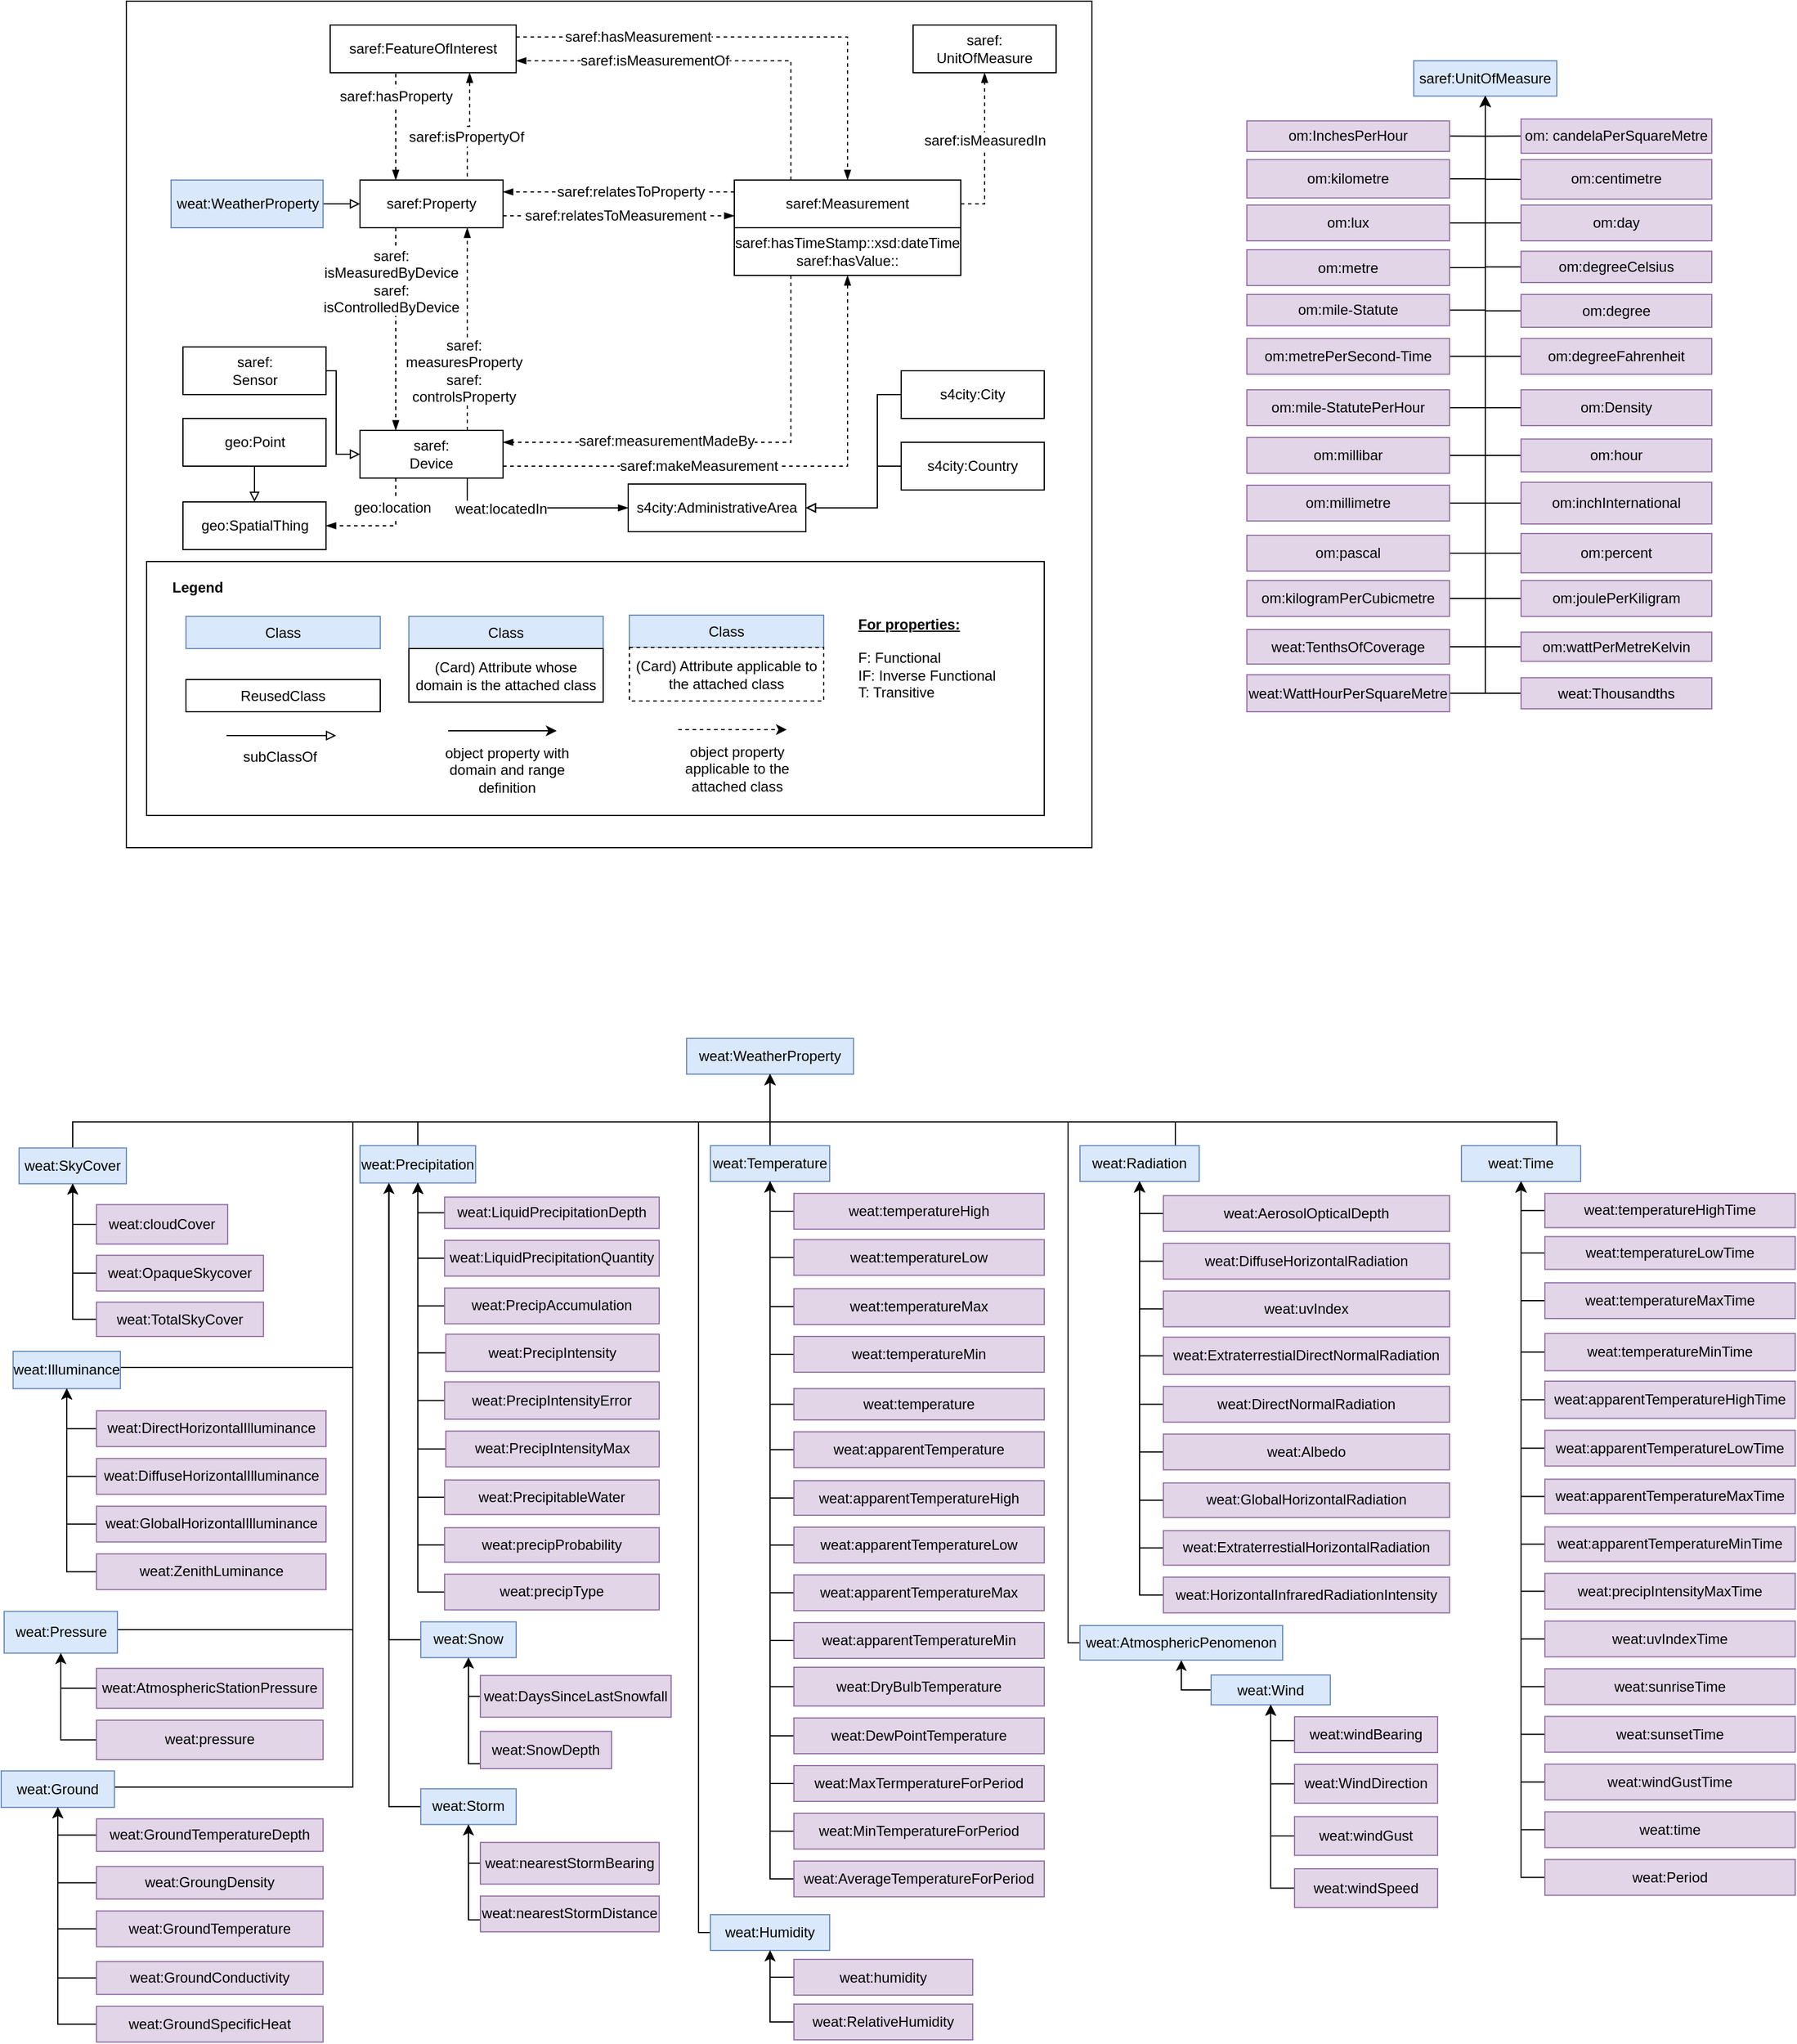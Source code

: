 <mxfile version="12.8.1" type="google"><diagram id="aa7P5bd20uqYNHVQMwT0" name="Page-1"><mxGraphModel dx="1662" dy="725" grid="1" gridSize="10" guides="1" tooltips="1" connect="1" arrows="1" fold="1" page="1" pageScale="1" pageWidth="850" pageHeight="1100" math="0" shadow="0"><root><mxCell id="0"/><mxCell id="1" parent="0"/><mxCell id="pCnO-tsTpFkJ3h0hjgVZ-76" value="" style="rounded=0;whiteSpace=wrap;html=1;" parent="1" vertex="1"><mxGeometry x="150" y="260" width="810" height="710" as="geometry"/></mxCell><mxCell id="pCnO-tsTpFkJ3h0hjgVZ-2" value="saref:hasTimeStamp::xsd:dateTime&lt;br&gt;saref:hasValue::" style="rounded=0;whiteSpace=wrap;html=1;" parent="1" vertex="1"><mxGeometry x="660" y="450" width="190" height="40" as="geometry"/></mxCell><mxCell id="pCnO-tsTpFkJ3h0hjgVZ-21" style="edgeStyle=orthogonalEdgeStyle;rounded=0;orthogonalLoop=1;jettySize=auto;html=1;exitX=1;exitY=0.25;exitDx=0;exitDy=0;entryX=0.5;entryY=0;entryDx=0;entryDy=0;dashed=1;endArrow=blockThin;endFill=1;" parent="1" source="pCnO-tsTpFkJ3h0hjgVZ-3" target="pCnO-tsTpFkJ3h0hjgVZ-7" edge="1"><mxGeometry relative="1" as="geometry"/></mxCell><mxCell id="pCnO-tsTpFkJ3h0hjgVZ-53" value="saref:hasMeasurement" style="text;html=1;align=center;verticalAlign=middle;resizable=0;points=[];labelBackgroundColor=#ffffff;" parent="pCnO-tsTpFkJ3h0hjgVZ-21" vertex="1" connectable="0"><mxGeometry x="-0.538" y="-1" relative="1" as="geometry"><mxPoint x="10" y="-1" as="offset"/></mxGeometry></mxCell><mxCell id="pCnO-tsTpFkJ3h0hjgVZ-45" style="edgeStyle=orthogonalEdgeStyle;rounded=0;orthogonalLoop=1;jettySize=auto;html=1;exitX=0.75;exitY=1;exitDx=0;exitDy=0;entryX=0.75;entryY=0;entryDx=0;entryDy=0;dashed=1;endArrow=none;endFill=0;startArrow=blockThin;startFill=1;" parent="1" source="pCnO-tsTpFkJ3h0hjgVZ-3" target="pCnO-tsTpFkJ3h0hjgVZ-4" edge="1"><mxGeometry relative="1" as="geometry"/></mxCell><mxCell id="pCnO-tsTpFkJ3h0hjgVZ-47" value="saref:isPropertyOf" style="text;html=1;align=center;verticalAlign=middle;resizable=0;points=[];labelBackgroundColor=#ffffff;" parent="pCnO-tsTpFkJ3h0hjgVZ-45" vertex="1" connectable="0"><mxGeometry x="0.222" y="-1" relative="1" as="geometry"><mxPoint as="offset"/></mxGeometry></mxCell><mxCell id="pCnO-tsTpFkJ3h0hjgVZ-3" value="saref:FeatureOfInterest" style="rounded=0;whiteSpace=wrap;html=1;" parent="1" vertex="1"><mxGeometry x="321" y="280" width="156" height="40" as="geometry"/></mxCell><mxCell id="pCnO-tsTpFkJ3h0hjgVZ-20" style="edgeStyle=orthogonalEdgeStyle;rounded=0;orthogonalLoop=1;jettySize=auto;html=1;exitX=1;exitY=0.75;exitDx=0;exitDy=0;dashed=1;endArrow=blockThin;endFill=1;entryX=0;entryY=0.75;entryDx=0;entryDy=0;" parent="1" source="pCnO-tsTpFkJ3h0hjgVZ-4" target="pCnO-tsTpFkJ3h0hjgVZ-7" edge="1"><mxGeometry relative="1" as="geometry"><Array as="points"><mxPoint x="636" y="440"/><mxPoint x="636" y="440"/></Array></mxGeometry></mxCell><mxCell id="pCnO-tsTpFkJ3h0hjgVZ-41" value="saref:relatesToMeasurement" style="text;html=1;align=center;verticalAlign=middle;resizable=0;points=[];labelBackgroundColor=#ffffff;" parent="pCnO-tsTpFkJ3h0hjgVZ-20" vertex="1" connectable="0"><mxGeometry x="-0.15" y="-2" relative="1" as="geometry"><mxPoint x="11.5" y="-2" as="offset"/></mxGeometry></mxCell><mxCell id="pCnO-tsTpFkJ3h0hjgVZ-44" style="edgeStyle=orthogonalEdgeStyle;rounded=0;orthogonalLoop=1;jettySize=auto;html=1;exitX=0.25;exitY=0;exitDx=0;exitDy=0;entryX=0.25;entryY=1;entryDx=0;entryDy=0;dashed=1;endArrow=none;endFill=0;startArrow=blockThin;startFill=1;" parent="1" source="pCnO-tsTpFkJ3h0hjgVZ-4" target="pCnO-tsTpFkJ3h0hjgVZ-3" edge="1"><mxGeometry relative="1" as="geometry"><Array as="points"><mxPoint x="376" y="320"/><mxPoint x="376" y="320"/></Array></mxGeometry></mxCell><mxCell id="pCnO-tsTpFkJ3h0hjgVZ-46" value="saref:hasProperty" style="text;html=1;align=center;verticalAlign=middle;resizable=0;points=[];labelBackgroundColor=#ffffff;" parent="pCnO-tsTpFkJ3h0hjgVZ-44" vertex="1" connectable="0"><mxGeometry x="0.267" relative="1" as="geometry"><mxPoint y="-3" as="offset"/></mxGeometry></mxCell><mxCell id="pCnO-tsTpFkJ3h0hjgVZ-48" style="edgeStyle=orthogonalEdgeStyle;rounded=0;orthogonalLoop=1;jettySize=auto;html=1;exitX=0.25;exitY=1;exitDx=0;exitDy=0;entryX=0.25;entryY=0;entryDx=0;entryDy=0;dashed=1;endArrow=blockThin;endFill=1;" parent="1" source="pCnO-tsTpFkJ3h0hjgVZ-4" target="pCnO-tsTpFkJ3h0hjgVZ-8" edge="1"><mxGeometry relative="1" as="geometry"/></mxCell><mxCell id="pCnO-tsTpFkJ3h0hjgVZ-50" value="saref:&lt;br&gt;isMeasuredByDevice&lt;br&gt;saref:&lt;br&gt;isControlledByDevice" style="text;html=1;align=center;verticalAlign=middle;resizable=0;points=[];labelBackgroundColor=#ffffff;" parent="pCnO-tsTpFkJ3h0hjgVZ-48" vertex="1" connectable="0"><mxGeometry x="-0.657" y="-4" relative="1" as="geometry"><mxPoint y="16" as="offset"/></mxGeometry></mxCell><mxCell id="pCnO-tsTpFkJ3h0hjgVZ-4" value="saref:Property" style="rounded=0;whiteSpace=wrap;html=1;" parent="1" vertex="1"><mxGeometry x="346" y="410" width="120" height="40" as="geometry"/></mxCell><mxCell id="pCnO-tsTpFkJ3h0hjgVZ-18" style="edgeStyle=orthogonalEdgeStyle;rounded=0;orthogonalLoop=1;jettySize=auto;html=1;exitX=1;exitY=0.5;exitDx=0;exitDy=0;entryX=0.5;entryY=1;entryDx=0;entryDy=0;dashed=1;endArrow=blockThin;endFill=1;" parent="1" source="pCnO-tsTpFkJ3h0hjgVZ-7" target="pCnO-tsTpFkJ3h0hjgVZ-17" edge="1"><mxGeometry relative="1" as="geometry"/></mxCell><mxCell id="pCnO-tsTpFkJ3h0hjgVZ-55" value="saref:isMeasuredIn" style="text;html=1;align=center;verticalAlign=middle;resizable=0;points=[];labelBackgroundColor=#ffffff;" parent="pCnO-tsTpFkJ3h0hjgVZ-18" vertex="1" connectable="0"><mxGeometry x="-0.133" y="-2" relative="1" as="geometry"><mxPoint x="-2" y="-16.67" as="offset"/></mxGeometry></mxCell><mxCell id="pCnO-tsTpFkJ3h0hjgVZ-39" style="edgeStyle=orthogonalEdgeStyle;rounded=0;orthogonalLoop=1;jettySize=auto;html=1;exitX=0.25;exitY=1;exitDx=0;exitDy=0;entryX=1;entryY=0.25;entryDx=0;entryDy=0;dashed=1;endArrow=blockThin;endFill=1;" parent="1" source="pCnO-tsTpFkJ3h0hjgVZ-2" target="pCnO-tsTpFkJ3h0hjgVZ-8" edge="1"><mxGeometry relative="1" as="geometry"/></mxCell><mxCell id="pCnO-tsTpFkJ3h0hjgVZ-40" value="saref:measurementMadeBy" style="text;html=1;align=center;verticalAlign=middle;resizable=0;points=[];labelBackgroundColor=#ffffff;" parent="pCnO-tsTpFkJ3h0hjgVZ-39" vertex="1" connectable="0"><mxGeometry x="0.163" y="-1" relative="1" as="geometry"><mxPoint x="-22.5" as="offset"/></mxGeometry></mxCell><mxCell id="pCnO-tsTpFkJ3h0hjgVZ-42" style="edgeStyle=orthogonalEdgeStyle;rounded=0;orthogonalLoop=1;jettySize=auto;html=1;exitX=0;exitY=0.25;exitDx=0;exitDy=0;entryX=1;entryY=0.25;entryDx=0;entryDy=0;dashed=1;endArrow=blockThin;endFill=1;" parent="1" source="pCnO-tsTpFkJ3h0hjgVZ-7" target="pCnO-tsTpFkJ3h0hjgVZ-4" edge="1"><mxGeometry relative="1" as="geometry"/></mxCell><mxCell id="pCnO-tsTpFkJ3h0hjgVZ-43" value="saref:relatesToProperty" style="text;html=1;align=center;verticalAlign=middle;resizable=0;points=[];labelBackgroundColor=#ffffff;" parent="pCnO-tsTpFkJ3h0hjgVZ-42" vertex="1" connectable="0"><mxGeometry x="0.183" relative="1" as="geometry"><mxPoint x="28" as="offset"/></mxGeometry></mxCell><mxCell id="pCnO-tsTpFkJ3h0hjgVZ-52" style="edgeStyle=orthogonalEdgeStyle;rounded=0;orthogonalLoop=1;jettySize=auto;html=1;exitX=0.25;exitY=0;exitDx=0;exitDy=0;entryX=1;entryY=0.75;entryDx=0;entryDy=0;dashed=1;endArrow=blockThin;endFill=1;" parent="1" source="pCnO-tsTpFkJ3h0hjgVZ-7" target="pCnO-tsTpFkJ3h0hjgVZ-3" edge="1"><mxGeometry relative="1" as="geometry"/></mxCell><mxCell id="pCnO-tsTpFkJ3h0hjgVZ-54" value="saref:isMeasurementOf" style="text;html=1;align=center;verticalAlign=middle;resizable=0;points=[];labelBackgroundColor=#ffffff;" parent="pCnO-tsTpFkJ3h0hjgVZ-52" vertex="1" connectable="0"><mxGeometry x="-0.084" y="100" relative="1" as="geometry"><mxPoint x="-63.33" y="-100" as="offset"/></mxGeometry></mxCell><mxCell id="pCnO-tsTpFkJ3h0hjgVZ-7" value="saref:Measurement" style="rounded=0;whiteSpace=wrap;html=1;" parent="1" vertex="1"><mxGeometry x="660" y="410" width="190" height="40" as="geometry"/></mxCell><mxCell id="pCnO-tsTpFkJ3h0hjgVZ-19" style="edgeStyle=orthogonalEdgeStyle;rounded=0;orthogonalLoop=1;jettySize=auto;html=1;exitX=1;exitY=0.75;exitDx=0;exitDy=0;dashed=1;endArrow=blockThin;endFill=1;entryX=0.5;entryY=1;entryDx=0;entryDy=0;" parent="1" source="pCnO-tsTpFkJ3h0hjgVZ-8" target="pCnO-tsTpFkJ3h0hjgVZ-2" edge="1"><mxGeometry relative="1" as="geometry"/></mxCell><mxCell id="pCnO-tsTpFkJ3h0hjgVZ-38" value="saref:makeMeasurement" style="text;html=1;align=center;verticalAlign=middle;resizable=0;points=[];labelBackgroundColor=#ffffff;" parent="pCnO-tsTpFkJ3h0hjgVZ-19" vertex="1" connectable="0"><mxGeometry x="-0.155" y="-3" relative="1" as="geometry"><mxPoint x="-25.83" y="-3" as="offset"/></mxGeometry></mxCell><mxCell id="pCnO-tsTpFkJ3h0hjgVZ-49" style="edgeStyle=orthogonalEdgeStyle;rounded=0;orthogonalLoop=1;jettySize=auto;html=1;exitX=0.75;exitY=0;exitDx=0;exitDy=0;entryX=0.75;entryY=1;entryDx=0;entryDy=0;dashed=1;endArrow=blockThin;endFill=1;" parent="1" source="pCnO-tsTpFkJ3h0hjgVZ-8" target="pCnO-tsTpFkJ3h0hjgVZ-4" edge="1"><mxGeometry relative="1" as="geometry"/></mxCell><mxCell id="pCnO-tsTpFkJ3h0hjgVZ-51" value="saref:&lt;br&gt;measuresProperty&lt;br&gt;saref:&lt;br&gt;controlsProperty" style="text;html=1;align=center;verticalAlign=middle;resizable=0;points=[];labelBackgroundColor=#ffffff;" parent="pCnO-tsTpFkJ3h0hjgVZ-49" vertex="1" connectable="0"><mxGeometry x="-0.314" y="3" relative="1" as="geometry"><mxPoint y="8" as="offset"/></mxGeometry></mxCell><mxCell id="pCnO-tsTpFkJ3h0hjgVZ-62" style="edgeStyle=orthogonalEdgeStyle;rounded=0;orthogonalLoop=1;jettySize=auto;html=1;exitX=0.25;exitY=1;exitDx=0;exitDy=0;dashed=1;endArrow=blockThin;endFill=1;entryX=1;entryY=0.5;entryDx=0;entryDy=0;" parent="1" source="pCnO-tsTpFkJ3h0hjgVZ-8" target="pCnO-tsTpFkJ3h0hjgVZ-61" edge="1"><mxGeometry relative="1" as="geometry"/></mxCell><mxCell id="pCnO-tsTpFkJ3h0hjgVZ-63" value="geo:location" style="text;html=1;align=center;verticalAlign=middle;resizable=0;points=[];labelBackgroundColor=#ffffff;" parent="pCnO-tsTpFkJ3h0hjgVZ-62" vertex="1" connectable="0"><mxGeometry x="0.112" y="-3" relative="1" as="geometry"><mxPoint x="12" y="-12" as="offset"/></mxGeometry></mxCell><mxCell id="pCnO-tsTpFkJ3h0hjgVZ-74" style="edgeStyle=orthogonalEdgeStyle;rounded=0;orthogonalLoop=1;jettySize=auto;html=1;exitX=0.75;exitY=1;exitDx=0;exitDy=0;entryX=0;entryY=0.5;entryDx=0;entryDy=0;endArrow=blockThin;endFill=1;" parent="1" source="pCnO-tsTpFkJ3h0hjgVZ-8" target="pCnO-tsTpFkJ3h0hjgVZ-66" edge="1"><mxGeometry relative="1" as="geometry"/></mxCell><mxCell id="pCnO-tsTpFkJ3h0hjgVZ-75" value="weat:locatedIn" style="text;html=1;align=center;verticalAlign=middle;resizable=0;points=[];labelBackgroundColor=#ffffff;" parent="pCnO-tsTpFkJ3h0hjgVZ-74" vertex="1" connectable="0"><mxGeometry x="-0.341" y="-1" relative="1" as="geometry"><mxPoint as="offset"/></mxGeometry></mxCell><mxCell id="pCnO-tsTpFkJ3h0hjgVZ-8" value="saref:&lt;br&gt;Device" style="rounded=0;whiteSpace=wrap;html=1;" parent="1" vertex="1"><mxGeometry x="346" y="620" width="120" height="40" as="geometry"/></mxCell><mxCell id="pCnO-tsTpFkJ3h0hjgVZ-22" style="edgeStyle=orthogonalEdgeStyle;rounded=0;orthogonalLoop=1;jettySize=auto;html=1;exitX=1;exitY=0.5;exitDx=0;exitDy=0;endArrow=block;endFill=0;entryX=0;entryY=0.5;entryDx=0;entryDy=0;" parent="1" source="pCnO-tsTpFkJ3h0hjgVZ-9" target="pCnO-tsTpFkJ3h0hjgVZ-8" edge="1"><mxGeometry relative="1" as="geometry"><Array as="points"><mxPoint x="326" y="570"/><mxPoint x="326" y="640"/></Array></mxGeometry></mxCell><mxCell id="pCnO-tsTpFkJ3h0hjgVZ-9" value="saref:&lt;br&gt;Sensor" style="rounded=0;whiteSpace=wrap;html=1;" parent="1" vertex="1"><mxGeometry x="197.5" y="550" width="120" height="40" as="geometry"/></mxCell><mxCell id="pCnO-tsTpFkJ3h0hjgVZ-17" value="saref:&lt;br&gt;UnitOfMeasure" style="rounded=0;whiteSpace=wrap;html=1;" parent="1" vertex="1"><mxGeometry x="810" y="280" width="120" height="40" as="geometry"/></mxCell><mxCell id="pCnO-tsTpFkJ3h0hjgVZ-61" value="geo:SpatialThing" style="rounded=0;whiteSpace=wrap;html=1;" parent="1" vertex="1"><mxGeometry x="197.5" y="680" width="120" height="40" as="geometry"/></mxCell><mxCell id="mMFlvzRoFgMdHLn9kxkN-2" style="edgeStyle=orthogonalEdgeStyle;rounded=0;orthogonalLoop=1;jettySize=auto;html=1;exitX=0.5;exitY=1;exitDx=0;exitDy=0;entryX=0.5;entryY=0;entryDx=0;entryDy=0;endArrow=block;endFill=0;" parent="1" source="pCnO-tsTpFkJ3h0hjgVZ-64" target="pCnO-tsTpFkJ3h0hjgVZ-61" edge="1"><mxGeometry relative="1" as="geometry"/></mxCell><mxCell id="pCnO-tsTpFkJ3h0hjgVZ-64" value="geo:Point" style="rounded=0;whiteSpace=wrap;html=1;" parent="1" vertex="1"><mxGeometry x="197.5" y="610" width="120" height="40" as="geometry"/></mxCell><mxCell id="pCnO-tsTpFkJ3h0hjgVZ-66" value="s4city:AdministrativeArea&lt;span style=&quot;color: rgba(0 , 0 , 0 , 0) ; font-family: monospace ; font-size: 0px ; white-space: nowrap&quot;&gt;%3CmxGraphModel%3E%3Croot%3E%3CmxCell%20id%3D%220%22%2F%3E%3CmxCell%20id%3D%221%22%20parent%3D%220%22%2F%3E%3CmxCell%20id%3D%222%22%20value%3D%22sosa%3A%26lt%3Bbr%26gt%3BSensor%22%20style%3D%22rounded%3D0%3BwhiteSpace%3Dwrap%3Bhtml%3D1%3BfillColor%3D%23dae8fc%3BstrokeColor%3D%236c8ebf%3B%22%20vertex%3D%221%22%20parent%3D%221%22%3E%3CmxGeometry%20x%3D%22460%22%20y%3D%22630%22%20width%3D%22120%22%20height%3D%2240%22%20as%3D%22geometry%22%2F%3E%3C%2FmxCell%3E%3C%2Froot%3E%3C%2FmxGraphModel%3E&lt;/span&gt;" style="rounded=0;whiteSpace=wrap;html=1;" parent="1" vertex="1"><mxGeometry x="571" y="665" width="149" height="40" as="geometry"/></mxCell><mxCell id="pCnO-tsTpFkJ3h0hjgVZ-72" style="edgeStyle=orthogonalEdgeStyle;rounded=0;orthogonalLoop=1;jettySize=auto;html=1;exitX=0;exitY=0.5;exitDx=0;exitDy=0;entryX=1;entryY=0.5;entryDx=0;entryDy=0;endArrow=block;endFill=0;" parent="1" source="pCnO-tsTpFkJ3h0hjgVZ-67" target="pCnO-tsTpFkJ3h0hjgVZ-66" edge="1"><mxGeometry relative="1" as="geometry"><Array as="points"><mxPoint x="780" y="590"/><mxPoint x="780" y="685"/></Array></mxGeometry></mxCell><mxCell id="pCnO-tsTpFkJ3h0hjgVZ-67" value="s4city:City" style="rounded=0;whiteSpace=wrap;html=1;" parent="1" vertex="1"><mxGeometry x="800" y="570" width="120" height="40" as="geometry"/></mxCell><mxCell id="pCnO-tsTpFkJ3h0hjgVZ-73" style="edgeStyle=orthogonalEdgeStyle;rounded=0;orthogonalLoop=1;jettySize=auto;html=1;exitX=0;exitY=0.5;exitDx=0;exitDy=0;entryX=1;entryY=0.5;entryDx=0;entryDy=0;endArrow=block;endFill=0;" parent="1" source="pCnO-tsTpFkJ3h0hjgVZ-68" target="pCnO-tsTpFkJ3h0hjgVZ-66" edge="1"><mxGeometry relative="1" as="geometry"><Array as="points"><mxPoint x="780" y="650"/><mxPoint x="780" y="685"/></Array></mxGeometry></mxCell><mxCell id="pCnO-tsTpFkJ3h0hjgVZ-68" value="s4city:Country" style="rounded=0;whiteSpace=wrap;html=1;" parent="1" vertex="1"><mxGeometry x="800" y="630" width="120" height="40" as="geometry"/></mxCell><mxCell id="pCnO-tsTpFkJ3h0hjgVZ-78" value="" style="rounded=0;whiteSpace=wrap;html=1;fillColor=none;" parent="1" vertex="1"><mxGeometry x="167" y="730" width="753" height="213" as="geometry"/></mxCell><mxCell id="pCnO-tsTpFkJ3h0hjgVZ-79" value="Class" style="rounded=0;whiteSpace=wrap;html=1;fillColor=#dae8fc;strokeColor=#6c8ebf;" parent="1" vertex="1"><mxGeometry x="387" y="776" width="163" height="27" as="geometry"/></mxCell><mxCell id="pCnO-tsTpFkJ3h0hjgVZ-80" value="(Card) Attribute whose domain is the attached class" style="rounded=0;whiteSpace=wrap;html=1;" parent="1" vertex="1"><mxGeometry x="387" y="803" width="163" height="45" as="geometry"/></mxCell><mxCell id="pCnO-tsTpFkJ3h0hjgVZ-81" value="Class" style="rounded=0;whiteSpace=wrap;html=1;fillColor=#dae8fc;strokeColor=#6c8ebf;" parent="1" vertex="1"><mxGeometry x="572" y="775" width="163" height="27" as="geometry"/></mxCell><mxCell id="pCnO-tsTpFkJ3h0hjgVZ-82" value="(Card) Attribute applicable to the attached class" style="rounded=0;whiteSpace=wrap;html=1;dashed=1;" parent="1" vertex="1"><mxGeometry x="572" y="802" width="163" height="45" as="geometry"/></mxCell><mxCell id="pCnO-tsTpFkJ3h0hjgVZ-83" value="ReusedClass" style="rounded=0;whiteSpace=wrap;html=1;" parent="1" vertex="1"><mxGeometry x="200" y="829" width="163" height="27" as="geometry"/></mxCell><mxCell id="pCnO-tsTpFkJ3h0hjgVZ-84" value="Class" style="rounded=0;whiteSpace=wrap;html=1;fillColor=#dae8fc;strokeColor=#6c8ebf;" parent="1" vertex="1"><mxGeometry x="200" y="776" width="163" height="27" as="geometry"/></mxCell><mxCell id="pCnO-tsTpFkJ3h0hjgVZ-85" value="" style="endArrow=block;html=1;endFill=0;" parent="1" edge="1"><mxGeometry width="50" height="50" relative="1" as="geometry"><mxPoint x="234" y="876.0" as="sourcePoint"/><mxPoint x="326" y="876.0" as="targetPoint"/></mxGeometry></mxCell><mxCell id="pCnO-tsTpFkJ3h0hjgVZ-86" value="subClassOf" style="text;html=1;strokeColor=none;fillColor=none;align=center;verticalAlign=middle;whiteSpace=wrap;rounded=0;dashed=1;" parent="1" vertex="1"><mxGeometry x="258.5" y="884" width="40" height="20" as="geometry"/></mxCell><mxCell id="pCnO-tsTpFkJ3h0hjgVZ-87" value="" style="endArrow=classic;html=1;" parent="1" edge="1"><mxGeometry width="50" height="50" relative="1" as="geometry"><mxPoint x="420" y="872" as="sourcePoint"/><mxPoint x="511" y="872" as="targetPoint"/></mxGeometry></mxCell><mxCell id="pCnO-tsTpFkJ3h0hjgVZ-88" value="object property with domain and range definition" style="text;html=1;strokeColor=none;fillColor=none;align=center;verticalAlign=middle;whiteSpace=wrap;rounded=0;dashed=1;" parent="1" vertex="1"><mxGeometry x="414" y="895" width="110.5" height="20" as="geometry"/></mxCell><mxCell id="pCnO-tsTpFkJ3h0hjgVZ-89" value="" style="endArrow=classic;html=1;dashed=1;" parent="1" edge="1"><mxGeometry width="50" height="50" relative="1" as="geometry"><mxPoint x="613" y="871.0" as="sourcePoint"/><mxPoint x="704" y="871.0" as="targetPoint"/></mxGeometry></mxCell><mxCell id="pCnO-tsTpFkJ3h0hjgVZ-90" value="object property applicable to the attached class" style="text;html=1;strokeColor=none;fillColor=none;align=center;verticalAlign=middle;whiteSpace=wrap;rounded=0;dashed=1;" parent="1" vertex="1"><mxGeometry x="607" y="894" width="110.5" height="20" as="geometry"/></mxCell><mxCell id="pCnO-tsTpFkJ3h0hjgVZ-91" value="&lt;b&gt;&lt;u&gt;For properties:&lt;br&gt;&lt;br&gt;&lt;/u&gt;&lt;/b&gt;F: Functional&lt;br&gt;IF: Inverse Functional&lt;br&gt;T: Transitive" style="text;html=1;strokeColor=none;fillColor=none;align=left;verticalAlign=middle;whiteSpace=wrap;rounded=0;dashed=1;" parent="1" vertex="1"><mxGeometry x="762" y="776" width="136" height="70" as="geometry"/></mxCell><mxCell id="pCnO-tsTpFkJ3h0hjgVZ-92" value="&lt;b&gt;Legend&lt;/b&gt;" style="text;html=1;strokeColor=none;fillColor=none;align=center;verticalAlign=middle;whiteSpace=wrap;rounded=0;dashed=1;" parent="1" vertex="1"><mxGeometry x="190" y="742" width="40" height="20" as="geometry"/></mxCell><mxCell id="pCnO-tsTpFkJ3h0hjgVZ-94" style="edgeStyle=orthogonalEdgeStyle;rounded=0;orthogonalLoop=1;jettySize=auto;html=1;exitX=1;exitY=0.5;exitDx=0;exitDy=0;endArrow=block;endFill=0;" parent="1" source="pCnO-tsTpFkJ3h0hjgVZ-93" target="pCnO-tsTpFkJ3h0hjgVZ-4" edge="1"><mxGeometry relative="1" as="geometry"/></mxCell><mxCell id="pCnO-tsTpFkJ3h0hjgVZ-93" value="weat:WeatherProperty" style="rounded=0;whiteSpace=wrap;html=1;fillColor=#dae8fc;strokeColor=#6c8ebf;" parent="1" vertex="1"><mxGeometry x="187.5" y="410" width="127.5" height="40" as="geometry"/></mxCell><mxCell id="8dMtBT3MjeSVyU6zYUF--1" value="weat:WeatherProperty" style="rounded=0;whiteSpace=wrap;html=1;fillColor=#dae8fc;strokeColor=#6c8ebf;" parent="1" vertex="1"><mxGeometry x="620" y="1130" width="140" height="30" as="geometry"/></mxCell><mxCell id="8dMtBT3MjeSVyU6zYUF--2" style="edgeStyle=orthogonalEdgeStyle;rounded=0;orthogonalLoop=1;jettySize=auto;html=1;exitX=0.5;exitY=0;exitDx=0;exitDy=0;" parent="1" source="8dMtBT3MjeSVyU6zYUF--3" target="8dMtBT3MjeSVyU6zYUF--1" edge="1"><mxGeometry relative="1" as="geometry"><Array as="points"><mxPoint x="105" y="1200"/><mxPoint x="690" y="1200"/></Array></mxGeometry></mxCell><mxCell id="8dMtBT3MjeSVyU6zYUF--3" value="weat:SkyCover" style="rounded=0;whiteSpace=wrap;html=1;fillColor=#dae8fc;strokeColor=#6c8ebf;" parent="1" vertex="1"><mxGeometry x="60" y="1221.88" width="90" height="30" as="geometry"/></mxCell><mxCell id="8dMtBT3MjeSVyU6zYUF--4" style="edgeStyle=orthogonalEdgeStyle;rounded=0;orthogonalLoop=1;jettySize=auto;html=1;exitX=0;exitY=0.5;exitDx=0;exitDy=0;entryX=0.5;entryY=1;entryDx=0;entryDy=0;" parent="1" source="8dMtBT3MjeSVyU6zYUF--5" target="8dMtBT3MjeSVyU6zYUF--3" edge="1"><mxGeometry relative="1" as="geometry"/></mxCell><mxCell id="8dMtBT3MjeSVyU6zYUF--5" value="weat:cloudCover" style="rounded=0;whiteSpace=wrap;html=1;fillColor=#e1d5e7;strokeColor=#9673a6;" parent="1" vertex="1"><mxGeometry x="125" y="1269.39" width="110" height="33.12" as="geometry"/></mxCell><mxCell id="8dMtBT3MjeSVyU6zYUF--6" style="edgeStyle=orthogonalEdgeStyle;rounded=0;orthogonalLoop=1;jettySize=auto;html=1;exitX=0;exitY=0.5;exitDx=0;exitDy=0;" parent="1" source="8dMtBT3MjeSVyU6zYUF--7" target="8dMtBT3MjeSVyU6zYUF--3" edge="1"><mxGeometry relative="1" as="geometry"><mxPoint x="105" y="1331.88" as="targetPoint"/></mxGeometry></mxCell><mxCell id="8dMtBT3MjeSVyU6zYUF--7" value="weat:OpaqueSkycover" style="rounded=0;whiteSpace=wrap;html=1;fillColor=#e1d5e7;strokeColor=#9673a6;" parent="1" vertex="1"><mxGeometry x="125" y="1311.89" width="140" height="30" as="geometry"/></mxCell><mxCell id="8dMtBT3MjeSVyU6zYUF--8" style="edgeStyle=orthogonalEdgeStyle;rounded=0;orthogonalLoop=1;jettySize=auto;html=1;exitX=0;exitY=0.5;exitDx=0;exitDy=0;" parent="1" source="8dMtBT3MjeSVyU6zYUF--9" target="8dMtBT3MjeSVyU6zYUF--3" edge="1"><mxGeometry relative="1" as="geometry"><mxPoint x="105" y="1331.88" as="targetPoint"/></mxGeometry></mxCell><mxCell id="8dMtBT3MjeSVyU6zYUF--9" value="weat:TotalSkyCover" style="rounded=0;whiteSpace=wrap;html=1;fillColor=#e1d5e7;strokeColor=#9673a6;" parent="1" vertex="1"><mxGeometry x="125" y="1351.26" width="140" height="28.75" as="geometry"/></mxCell><mxCell id="8dMtBT3MjeSVyU6zYUF--10" style="edgeStyle=orthogonalEdgeStyle;rounded=0;orthogonalLoop=1;jettySize=auto;html=1;exitX=0.5;exitY=0;exitDx=0;exitDy=0;" parent="1" source="8dMtBT3MjeSVyU6zYUF--11" target="8dMtBT3MjeSVyU6zYUF--1" edge="1"><mxGeometry relative="1" as="geometry"><Array as="points"><mxPoint x="395" y="1200"/><mxPoint x="690" y="1200"/></Array></mxGeometry></mxCell><mxCell id="8dMtBT3MjeSVyU6zYUF--11" value="weat:Precipitation" style="rounded=0;whiteSpace=wrap;html=1;fillColor=#dae8fc;strokeColor=#6c8ebf;" parent="1" vertex="1"><mxGeometry x="346" y="1220" width="97" height="31.25" as="geometry"/></mxCell><mxCell id="8dMtBT3MjeSVyU6zYUF--12" style="edgeStyle=orthogonalEdgeStyle;rounded=0;orthogonalLoop=1;jettySize=auto;html=1;exitX=0;exitY=0.5;exitDx=0;exitDy=0;" parent="1" source="8dMtBT3MjeSVyU6zYUF--13" target="8dMtBT3MjeSVyU6zYUF--11" edge="1"><mxGeometry relative="1" as="geometry"><mxPoint x="397" y="1330" as="targetPoint"/></mxGeometry></mxCell><mxCell id="8dMtBT3MjeSVyU6zYUF--13" value="weat:LiquidPrecipitationDepth" style="rounded=0;whiteSpace=wrap;html=1;fillColor=#e1d5e7;strokeColor=#9673a6;" parent="1" vertex="1"><mxGeometry x="417" y="1263.13" width="180" height="26.25" as="geometry"/></mxCell><mxCell id="8dMtBT3MjeSVyU6zYUF--14" style="edgeStyle=orthogonalEdgeStyle;rounded=0;orthogonalLoop=1;jettySize=auto;html=1;exitX=0;exitY=0.5;exitDx=0;exitDy=0;" parent="1" source="8dMtBT3MjeSVyU6zYUF--15" target="8dMtBT3MjeSVyU6zYUF--11" edge="1"><mxGeometry relative="1" as="geometry"/></mxCell><mxCell id="8dMtBT3MjeSVyU6zYUF--15" value="weat:LiquidPrecipitationQuantity" style="rounded=0;whiteSpace=wrap;html=1;fillColor=#e1d5e7;strokeColor=#9673a6;" parent="1" vertex="1"><mxGeometry x="417" y="1299.38" width="180" height="30" as="geometry"/></mxCell><mxCell id="8dMtBT3MjeSVyU6zYUF--16" style="edgeStyle=orthogonalEdgeStyle;rounded=0;orthogonalLoop=1;jettySize=auto;html=1;exitX=0;exitY=0.5;exitDx=0;exitDy=0;" parent="1" source="8dMtBT3MjeSVyU6zYUF--17" target="8dMtBT3MjeSVyU6zYUF--11" edge="1"><mxGeometry relative="1" as="geometry"/></mxCell><mxCell id="8dMtBT3MjeSVyU6zYUF--17" value="weat:PrecipAccumulation" style="rounded=0;whiteSpace=wrap;html=1;fillColor=#e1d5e7;strokeColor=#9673a6;" parent="1" vertex="1"><mxGeometry x="417" y="1339.38" width="180" height="30" as="geometry"/></mxCell><mxCell id="8dMtBT3MjeSVyU6zYUF--18" style="edgeStyle=orthogonalEdgeStyle;rounded=0;orthogonalLoop=1;jettySize=auto;html=1;exitX=0;exitY=0.5;exitDx=0;exitDy=0;" parent="1" source="8dMtBT3MjeSVyU6zYUF--19" target="8dMtBT3MjeSVyU6zYUF--11" edge="1"><mxGeometry relative="1" as="geometry"/></mxCell><mxCell id="8dMtBT3MjeSVyU6zYUF--19" value="weat:PrecipIntensity" style="rounded=0;whiteSpace=wrap;html=1;fillColor=#e1d5e7;strokeColor=#9673a6;" parent="1" vertex="1"><mxGeometry x="418" y="1378.13" width="179" height="31.25" as="geometry"/></mxCell><mxCell id="8dMtBT3MjeSVyU6zYUF--20" style="edgeStyle=orthogonalEdgeStyle;rounded=0;orthogonalLoop=1;jettySize=auto;html=1;exitX=0;exitY=0.5;exitDx=0;exitDy=0;" parent="1" source="8dMtBT3MjeSVyU6zYUF--21" target="8dMtBT3MjeSVyU6zYUF--11" edge="1"><mxGeometry relative="1" as="geometry"/></mxCell><mxCell id="8dMtBT3MjeSVyU6zYUF--21" value="weat:PrecipIntensityError" style="rounded=0;whiteSpace=wrap;html=1;fillColor=#e1d5e7;strokeColor=#9673a6;" parent="1" vertex="1"><mxGeometry x="417" y="1418.13" width="180" height="31.25" as="geometry"/></mxCell><mxCell id="8dMtBT3MjeSVyU6zYUF--22" style="edgeStyle=orthogonalEdgeStyle;rounded=0;orthogonalLoop=1;jettySize=auto;html=1;exitX=0;exitY=0.5;exitDx=0;exitDy=0;" parent="1" source="8dMtBT3MjeSVyU6zYUF--23" target="8dMtBT3MjeSVyU6zYUF--11" edge="1"><mxGeometry relative="1" as="geometry"/></mxCell><mxCell id="8dMtBT3MjeSVyU6zYUF--23" value="weat:PrecipIntensityMax" style="rounded=0;whiteSpace=wrap;html=1;fillColor=#e1d5e7;strokeColor=#9673a6;" parent="1" vertex="1"><mxGeometry x="418" y="1459.38" width="179" height="30" as="geometry"/></mxCell><mxCell id="8dMtBT3MjeSVyU6zYUF--24" style="edgeStyle=orthogonalEdgeStyle;rounded=0;orthogonalLoop=1;jettySize=auto;html=1;exitX=0;exitY=0.5;exitDx=0;exitDy=0;" parent="1" source="8dMtBT3MjeSVyU6zYUF--25" target="8dMtBT3MjeSVyU6zYUF--11" edge="1"><mxGeometry relative="1" as="geometry"/></mxCell><mxCell id="8dMtBT3MjeSVyU6zYUF--25" value="weat:PrecipitableWater" style="rounded=0;whiteSpace=wrap;html=1;fillColor=#e1d5e7;strokeColor=#9673a6;" parent="1" vertex="1"><mxGeometry x="417" y="1500.38" width="180" height="29" as="geometry"/></mxCell><mxCell id="8dMtBT3MjeSVyU6zYUF--26" style="edgeStyle=orthogonalEdgeStyle;rounded=0;orthogonalLoop=1;jettySize=auto;html=1;exitX=0;exitY=0.5;exitDx=0;exitDy=0;" parent="1" source="8dMtBT3MjeSVyU6zYUF--27" target="8dMtBT3MjeSVyU6zYUF--11" edge="1"><mxGeometry relative="1" as="geometry"/></mxCell><mxCell id="8dMtBT3MjeSVyU6zYUF--27" value="weat:precipProbability" style="rounded=0;whiteSpace=wrap;html=1;fillColor=#e1d5e7;strokeColor=#9673a6;" parent="1" vertex="1"><mxGeometry x="417" y="1540.38" width="180" height="29" as="geometry"/></mxCell><mxCell id="8dMtBT3MjeSVyU6zYUF--28" style="edgeStyle=orthogonalEdgeStyle;rounded=0;orthogonalLoop=1;jettySize=auto;html=1;exitX=0;exitY=0.5;exitDx=0;exitDy=0;" parent="1" source="8dMtBT3MjeSVyU6zYUF--29" target="8dMtBT3MjeSVyU6zYUF--11" edge="1"><mxGeometry relative="1" as="geometry"/></mxCell><mxCell id="8dMtBT3MjeSVyU6zYUF--29" value="weat:precipType" style="rounded=0;whiteSpace=wrap;html=1;fillColor=#e1d5e7;strokeColor=#9673a6;" parent="1" vertex="1"><mxGeometry x="417" y="1579.38" width="180" height="30" as="geometry"/></mxCell><mxCell id="8dMtBT3MjeSVyU6zYUF--30" style="edgeStyle=orthogonalEdgeStyle;rounded=0;orthogonalLoop=1;jettySize=auto;html=1;exitX=0;exitY=0.5;exitDx=0;exitDy=0;entryX=0.25;entryY=1;entryDx=0;entryDy=0;" parent="1" source="8dMtBT3MjeSVyU6zYUF--31" target="8dMtBT3MjeSVyU6zYUF--11" edge="1"><mxGeometry relative="1" as="geometry"/></mxCell><mxCell id="8dMtBT3MjeSVyU6zYUF--31" value="weat:Snow" style="rounded=0;whiteSpace=wrap;html=1;fillColor=#dae8fc;strokeColor=#6c8ebf;" parent="1" vertex="1"><mxGeometry x="397" y="1619.38" width="80" height="30" as="geometry"/></mxCell><mxCell id="8dMtBT3MjeSVyU6zYUF--241" style="edgeStyle=orthogonalEdgeStyle;rounded=0;orthogonalLoop=1;jettySize=auto;html=1;exitX=0;exitY=0.5;exitDx=0;exitDy=0;" parent="1" source="8dMtBT3MjeSVyU6zYUF--33" target="8dMtBT3MjeSVyU6zYUF--31" edge="1"><mxGeometry relative="1" as="geometry"><Array as="points"><mxPoint x="437" y="1682.38"/></Array></mxGeometry></mxCell><mxCell id="8dMtBT3MjeSVyU6zYUF--33" value="weat:DaysSinceLastSnowfall" style="rounded=0;whiteSpace=wrap;html=1;fillColor=#e1d5e7;strokeColor=#9673a6;" parent="1" vertex="1"><mxGeometry x="447" y="1664.38" width="160" height="35" as="geometry"/></mxCell><mxCell id="8dMtBT3MjeSVyU6zYUF--34" style="edgeStyle=orthogonalEdgeStyle;rounded=0;orthogonalLoop=1;jettySize=auto;html=1;exitX=0;exitY=0.5;exitDx=0;exitDy=0;" parent="1" source="8dMtBT3MjeSVyU6zYUF--35" target="8dMtBT3MjeSVyU6zYUF--31" edge="1"><mxGeometry relative="1" as="geometry"><Array as="points"><mxPoint x="437" y="1738.38"/></Array></mxGeometry></mxCell><mxCell id="8dMtBT3MjeSVyU6zYUF--35" value="weat:SnowDepth" style="rounded=0;whiteSpace=wrap;html=1;fillColor=#e1d5e7;strokeColor=#9673a6;" parent="1" vertex="1"><mxGeometry x="447" y="1711.26" width="110" height="31.25" as="geometry"/></mxCell><mxCell id="8dMtBT3MjeSVyU6zYUF--36" style="edgeStyle=orthogonalEdgeStyle;rounded=0;orthogonalLoop=1;jettySize=auto;html=1;exitX=0;exitY=0.5;exitDx=0;exitDy=0;entryX=0.25;entryY=1;entryDx=0;entryDy=0;" parent="1" source="8dMtBT3MjeSVyU6zYUF--37" target="8dMtBT3MjeSVyU6zYUF--11" edge="1"><mxGeometry relative="1" as="geometry"/></mxCell><mxCell id="8dMtBT3MjeSVyU6zYUF--37" value="weat:Storm" style="rounded=0;whiteSpace=wrap;html=1;fillColor=#dae8fc;strokeColor=#6c8ebf;" parent="1" vertex="1"><mxGeometry x="397" y="1759.38" width="80" height="30" as="geometry"/></mxCell><mxCell id="8dMtBT3MjeSVyU6zYUF--38" style="edgeStyle=orthogonalEdgeStyle;rounded=0;orthogonalLoop=1;jettySize=auto;html=1;exitX=0;exitY=0.5;exitDx=0;exitDy=0;entryX=0.5;entryY=1;entryDx=0;entryDy=0;" parent="1" source="8dMtBT3MjeSVyU6zYUF--39" target="8dMtBT3MjeSVyU6zYUF--37" edge="1"><mxGeometry relative="1" as="geometry"><Array as="points"><mxPoint x="437" y="1822.38"/></Array></mxGeometry></mxCell><mxCell id="8dMtBT3MjeSVyU6zYUF--39" value="weat:nearestStormBearing" style="rounded=0;whiteSpace=wrap;html=1;fillColor=#e1d5e7;strokeColor=#9673a6;" parent="1" vertex="1"><mxGeometry x="447" y="1804.38" width="150" height="35" as="geometry"/></mxCell><mxCell id="8dMtBT3MjeSVyU6zYUF--40" style="edgeStyle=orthogonalEdgeStyle;rounded=0;orthogonalLoop=1;jettySize=auto;html=1;exitX=0;exitY=0.5;exitDx=0;exitDy=0;" parent="1" source="8dMtBT3MjeSVyU6zYUF--41" target="8dMtBT3MjeSVyU6zYUF--37" edge="1"><mxGeometry relative="1" as="geometry"><Array as="points"><mxPoint x="437" y="1869.38"/></Array></mxGeometry></mxCell><mxCell id="8dMtBT3MjeSVyU6zYUF--41" value="weat:nearestStormDistance" style="rounded=0;whiteSpace=wrap;html=1;fillColor=#e1d5e7;strokeColor=#9673a6;" parent="1" vertex="1"><mxGeometry x="447" y="1849.38" width="150" height="30" as="geometry"/></mxCell><mxCell id="8dMtBT3MjeSVyU6zYUF--42" style="edgeStyle=orthogonalEdgeStyle;rounded=0;orthogonalLoop=1;jettySize=auto;html=1;exitX=0.5;exitY=0;exitDx=0;exitDy=0;" parent="1" source="8dMtBT3MjeSVyU6zYUF--43" target="8dMtBT3MjeSVyU6zYUF--1" edge="1"><mxGeometry relative="1" as="geometry"/></mxCell><mxCell id="8dMtBT3MjeSVyU6zYUF--43" value="weat:Temperature" style="rounded=0;whiteSpace=wrap;html=1;fillColor=#dae8fc;strokeColor=#6c8ebf;" parent="1" vertex="1"><mxGeometry x="640" y="1220" width="100" height="30" as="geometry"/></mxCell><mxCell id="8dMtBT3MjeSVyU6zYUF--44" style="edgeStyle=orthogonalEdgeStyle;rounded=0;orthogonalLoop=1;jettySize=auto;html=1;exitX=0;exitY=0.5;exitDx=0;exitDy=0;" parent="1" source="8dMtBT3MjeSVyU6zYUF--45" target="8dMtBT3MjeSVyU6zYUF--43" edge="1"><mxGeometry relative="1" as="geometry"/></mxCell><mxCell id="8dMtBT3MjeSVyU6zYUF--45" value="weat:apparentTemperatureHigh" style="rounded=0;whiteSpace=wrap;html=1;fillColor=#e1d5e7;strokeColor=#9673a6;" parent="1" vertex="1"><mxGeometry x="710" y="1501" width="210" height="29" as="geometry"/></mxCell><mxCell id="8dMtBT3MjeSVyU6zYUF--46" style="edgeStyle=orthogonalEdgeStyle;rounded=0;orthogonalLoop=1;jettySize=auto;html=1;exitX=0;exitY=0.5;exitDx=0;exitDy=0;" parent="1" source="8dMtBT3MjeSVyU6zYUF--47" target="8dMtBT3MjeSVyU6zYUF--43" edge="1"><mxGeometry relative="1" as="geometry"/></mxCell><mxCell id="8dMtBT3MjeSVyU6zYUF--47" value="weat:apparentTemperatureLow" style="rounded=0;whiteSpace=wrap;html=1;fillColor=#e1d5e7;strokeColor=#9673a6;" parent="1" vertex="1"><mxGeometry x="710" y="1540" width="210" height="30" as="geometry"/></mxCell><mxCell id="8dMtBT3MjeSVyU6zYUF--48" style="edgeStyle=orthogonalEdgeStyle;rounded=0;orthogonalLoop=1;jettySize=auto;html=1;exitX=0;exitY=0.5;exitDx=0;exitDy=0;" parent="1" source="8dMtBT3MjeSVyU6zYUF--49" target="8dMtBT3MjeSVyU6zYUF--43" edge="1"><mxGeometry relative="1" as="geometry"/></mxCell><mxCell id="8dMtBT3MjeSVyU6zYUF--49" value="weat:apparentTemperatureMax" style="rounded=0;whiteSpace=wrap;html=1;fillColor=#e1d5e7;strokeColor=#9673a6;" parent="1" vertex="1"><mxGeometry x="710" y="1580" width="210" height="30" as="geometry"/></mxCell><mxCell id="8dMtBT3MjeSVyU6zYUF--50" style="edgeStyle=orthogonalEdgeStyle;rounded=0;orthogonalLoop=1;jettySize=auto;html=1;exitX=0;exitY=0.5;exitDx=0;exitDy=0;" parent="1" source="8dMtBT3MjeSVyU6zYUF--51" target="8dMtBT3MjeSVyU6zYUF--43" edge="1"><mxGeometry relative="1" as="geometry"/></mxCell><mxCell id="8dMtBT3MjeSVyU6zYUF--51" value="weat:apparentTemperatureMin" style="rounded=0;whiteSpace=wrap;html=1;fillColor=#e1d5e7;strokeColor=#9673a6;" parent="1" vertex="1"><mxGeometry x="710" y="1620" width="210" height="30" as="geometry"/></mxCell><mxCell id="8dMtBT3MjeSVyU6zYUF--52" style="edgeStyle=orthogonalEdgeStyle;rounded=0;orthogonalLoop=1;jettySize=auto;html=1;exitX=0;exitY=0.5;exitDx=0;exitDy=0;" parent="1" source="8dMtBT3MjeSVyU6zYUF--53" target="8dMtBT3MjeSVyU6zYUF--43" edge="1"><mxGeometry relative="1" as="geometry"/></mxCell><mxCell id="8dMtBT3MjeSVyU6zYUF--53" value="weat:DewPointTemperature" style="rounded=0;whiteSpace=wrap;html=1;fillColor=#e1d5e7;strokeColor=#9673a6;" parent="1" vertex="1"><mxGeometry x="710" y="1700" width="210" height="30" as="geometry"/></mxCell><mxCell id="8dMtBT3MjeSVyU6zYUF--54" style="edgeStyle=orthogonalEdgeStyle;rounded=0;orthogonalLoop=1;jettySize=auto;html=1;exitX=0;exitY=0.5;exitDx=0;exitDy=0;" parent="1" source="8dMtBT3MjeSVyU6zYUF--55" target="8dMtBT3MjeSVyU6zYUF--43" edge="1"><mxGeometry relative="1" as="geometry"/></mxCell><mxCell id="8dMtBT3MjeSVyU6zYUF--55" value="weat:apparentTemperature" style="rounded=0;whiteSpace=wrap;html=1;fillColor=#e1d5e7;strokeColor=#9673a6;" parent="1" vertex="1"><mxGeometry x="710" y="1460" width="210" height="30" as="geometry"/></mxCell><mxCell id="8dMtBT3MjeSVyU6zYUF--56" style="edgeStyle=orthogonalEdgeStyle;rounded=0;orthogonalLoop=1;jettySize=auto;html=1;exitX=0;exitY=0.5;exitDx=0;exitDy=0;" parent="1" source="8dMtBT3MjeSVyU6zYUF--57" target="8dMtBT3MjeSVyU6zYUF--43" edge="1"><mxGeometry relative="1" as="geometry"/></mxCell><mxCell id="8dMtBT3MjeSVyU6zYUF--57" value="weat:DryBulbTemperature" style="rounded=0;whiteSpace=wrap;html=1;fillColor=#e1d5e7;strokeColor=#9673a6;" parent="1" vertex="1"><mxGeometry x="710" y="1657.5" width="210" height="32.5" as="geometry"/></mxCell><mxCell id="8dMtBT3MjeSVyU6zYUF--58" style="edgeStyle=orthogonalEdgeStyle;rounded=0;orthogonalLoop=1;jettySize=auto;html=1;exitX=0;exitY=0.5;exitDx=0;exitDy=0;" parent="1" source="8dMtBT3MjeSVyU6zYUF--59" target="8dMtBT3MjeSVyU6zYUF--43" edge="1"><mxGeometry relative="1" as="geometry"/></mxCell><mxCell id="8dMtBT3MjeSVyU6zYUF--59" value="weat:temperature" style="rounded=0;whiteSpace=wrap;html=1;fillColor=#e1d5e7;strokeColor=#9673a6;" parent="1" vertex="1"><mxGeometry x="710" y="1423.75" width="210" height="26.25" as="geometry"/></mxCell><mxCell id="8dMtBT3MjeSVyU6zYUF--60" style="edgeStyle=orthogonalEdgeStyle;rounded=0;orthogonalLoop=1;jettySize=auto;html=1;exitX=0;exitY=0.5;exitDx=0;exitDy=0;entryX=0.5;entryY=1;entryDx=0;entryDy=0;" parent="1" source="8dMtBT3MjeSVyU6zYUF--61" target="8dMtBT3MjeSVyU6zYUF--43" edge="1"><mxGeometry relative="1" as="geometry"/></mxCell><mxCell id="8dMtBT3MjeSVyU6zYUF--61" value="weat:temperatureHigh" style="rounded=0;whiteSpace=wrap;html=1;fillColor=#e1d5e7;strokeColor=#9673a6;" parent="1" vertex="1"><mxGeometry x="710" y="1260" width="210" height="30" as="geometry"/></mxCell><mxCell id="8dMtBT3MjeSVyU6zYUF--62" style="edgeStyle=orthogonalEdgeStyle;rounded=0;orthogonalLoop=1;jettySize=auto;html=1;exitX=0;exitY=0.5;exitDx=0;exitDy=0;" parent="1" source="8dMtBT3MjeSVyU6zYUF--63" target="8dMtBT3MjeSVyU6zYUF--43" edge="1"><mxGeometry relative="1" as="geometry"/></mxCell><mxCell id="8dMtBT3MjeSVyU6zYUF--63" value="weat:temperatureLow" style="rounded=0;whiteSpace=wrap;html=1;fillColor=#e1d5e7;strokeColor=#9673a6;" parent="1" vertex="1"><mxGeometry x="710" y="1298.75" width="210" height="30" as="geometry"/></mxCell><mxCell id="8dMtBT3MjeSVyU6zYUF--64" style="edgeStyle=orthogonalEdgeStyle;rounded=0;orthogonalLoop=1;jettySize=auto;html=1;exitX=0;exitY=0.5;exitDx=0;exitDy=0;" parent="1" source="8dMtBT3MjeSVyU6zYUF--65" target="8dMtBT3MjeSVyU6zYUF--43" edge="1"><mxGeometry relative="1" as="geometry"/></mxCell><mxCell id="8dMtBT3MjeSVyU6zYUF--65" value="weat:temperatureMax" style="rounded=0;whiteSpace=wrap;html=1;fillColor=#e1d5e7;strokeColor=#9673a6;" parent="1" vertex="1"><mxGeometry x="710" y="1340" width="210" height="30" as="geometry"/></mxCell><mxCell id="8dMtBT3MjeSVyU6zYUF--66" style="edgeStyle=orthogonalEdgeStyle;rounded=0;orthogonalLoop=1;jettySize=auto;html=1;exitX=0;exitY=0.5;exitDx=0;exitDy=0;" parent="1" source="8dMtBT3MjeSVyU6zYUF--67" target="8dMtBT3MjeSVyU6zYUF--43" edge="1"><mxGeometry relative="1" as="geometry"/></mxCell><mxCell id="8dMtBT3MjeSVyU6zYUF--67" value="weat:temperatureMin" style="rounded=0;whiteSpace=wrap;html=1;fillColor=#e1d5e7;strokeColor=#9673a6;" parent="1" vertex="1"><mxGeometry x="710" y="1380" width="210" height="30" as="geometry"/></mxCell><mxCell id="8dMtBT3MjeSVyU6zYUF--68" style="edgeStyle=orthogonalEdgeStyle;rounded=0;orthogonalLoop=1;jettySize=auto;html=1;exitX=0.5;exitY=0;exitDx=0;exitDy=0;" parent="1" source="8dMtBT3MjeSVyU6zYUF--69" target="8dMtBT3MjeSVyU6zYUF--1" edge="1"><mxGeometry relative="1" as="geometry"><Array as="points"><mxPoint x="1030" y="1200"/><mxPoint x="690" y="1200"/></Array></mxGeometry></mxCell><mxCell id="8dMtBT3MjeSVyU6zYUF--69" value="weat:Radiation" style="rounded=0;whiteSpace=wrap;html=1;fillColor=#dae8fc;strokeColor=#6c8ebf;" parent="1" vertex="1"><mxGeometry x="950" y="1220" width="100" height="30" as="geometry"/></mxCell><mxCell id="8dMtBT3MjeSVyU6zYUF--70" style="edgeStyle=orthogonalEdgeStyle;rounded=0;orthogonalLoop=1;jettySize=auto;html=1;exitX=0;exitY=0.5;exitDx=0;exitDy=0;entryX=0.5;entryY=1;entryDx=0;entryDy=0;" parent="1" source="8dMtBT3MjeSVyU6zYUF--71" target="8dMtBT3MjeSVyU6zYUF--69" edge="1"><mxGeometry relative="1" as="geometry"/></mxCell><mxCell id="8dMtBT3MjeSVyU6zYUF--71" value="weat:AerosolOpticalDepth" style="rounded=0;whiteSpace=wrap;html=1;fillColor=#e1d5e7;strokeColor=#9673a6;" parent="1" vertex="1"><mxGeometry x="1020" y="1261.88" width="240" height="30" as="geometry"/></mxCell><mxCell id="8dMtBT3MjeSVyU6zYUF--72" style="edgeStyle=orthogonalEdgeStyle;rounded=0;orthogonalLoop=1;jettySize=auto;html=1;exitX=0;exitY=0.5;exitDx=0;exitDy=0;" parent="1" source="8dMtBT3MjeSVyU6zYUF--73" target="8dMtBT3MjeSVyU6zYUF--69" edge="1"><mxGeometry relative="1" as="geometry"/></mxCell><mxCell id="8dMtBT3MjeSVyU6zYUF--73" value="weat:Albedo" style="rounded=0;whiteSpace=wrap;html=1;fillColor=#e1d5e7;strokeColor=#9673a6;" parent="1" vertex="1"><mxGeometry x="1020" y="1461.88" width="240" height="30" as="geometry"/></mxCell><mxCell id="8dMtBT3MjeSVyU6zYUF--74" style="edgeStyle=orthogonalEdgeStyle;rounded=0;orthogonalLoop=1;jettySize=auto;html=1;exitX=0;exitY=0.5;exitDx=0;exitDy=0;" parent="1" source="8dMtBT3MjeSVyU6zYUF--75" target="8dMtBT3MjeSVyU6zYUF--69" edge="1"><mxGeometry relative="1" as="geometry"/></mxCell><mxCell id="8dMtBT3MjeSVyU6zYUF--75" value="weat:DiffuseHorizontalRadiation" style="rounded=0;whiteSpace=wrap;html=1;fillColor=#e1d5e7;strokeColor=#9673a6;" parent="1" vertex="1"><mxGeometry x="1020" y="1301.88" width="240" height="30" as="geometry"/></mxCell><mxCell id="8dMtBT3MjeSVyU6zYUF--76" style="edgeStyle=orthogonalEdgeStyle;rounded=0;orthogonalLoop=1;jettySize=auto;html=1;exitX=0;exitY=0.5;exitDx=0;exitDy=0;" parent="1" source="8dMtBT3MjeSVyU6zYUF--77" target="8dMtBT3MjeSVyU6zYUF--69" edge="1"><mxGeometry relative="1" as="geometry"/></mxCell><mxCell id="8dMtBT3MjeSVyU6zYUF--77" value="weat:DirectNormalRadiation" style="rounded=0;whiteSpace=wrap;html=1;fillColor=#e1d5e7;strokeColor=#9673a6;" parent="1" vertex="1"><mxGeometry x="1020" y="1421.88" width="240" height="30" as="geometry"/></mxCell><mxCell id="8dMtBT3MjeSVyU6zYUF--78" style="edgeStyle=orthogonalEdgeStyle;rounded=0;orthogonalLoop=1;jettySize=auto;html=1;exitX=0;exitY=0.5;exitDx=0;exitDy=0;" parent="1" source="8dMtBT3MjeSVyU6zYUF--79" target="8dMtBT3MjeSVyU6zYUF--69" edge="1"><mxGeometry relative="1" as="geometry"/></mxCell><mxCell id="8dMtBT3MjeSVyU6zYUF--79" value="weat:ExtraterrestialDirectNormalRadiation" style="rounded=0;whiteSpace=wrap;html=1;fillColor=#e1d5e7;strokeColor=#9673a6;" parent="1" vertex="1"><mxGeometry x="1020" y="1380.63" width="240" height="31.25" as="geometry"/></mxCell><mxCell id="8dMtBT3MjeSVyU6zYUF--80" style="edgeStyle=orthogonalEdgeStyle;rounded=0;orthogonalLoop=1;jettySize=auto;html=1;exitX=0;exitY=0.5;exitDx=0;exitDy=0;" parent="1" source="8dMtBT3MjeSVyU6zYUF--81" target="8dMtBT3MjeSVyU6zYUF--69" edge="1"><mxGeometry relative="1" as="geometry"/></mxCell><mxCell id="8dMtBT3MjeSVyU6zYUF--81" value="weat:ExtraterrestialHorizontalRadiation" style="rounded=0;whiteSpace=wrap;html=1;fillColor=#e1d5e7;strokeColor=#9673a6;" parent="1" vertex="1"><mxGeometry x="1020" y="1542.88" width="240" height="29" as="geometry"/></mxCell><mxCell id="8dMtBT3MjeSVyU6zYUF--82" style="edgeStyle=orthogonalEdgeStyle;rounded=0;orthogonalLoop=1;jettySize=auto;html=1;exitX=0;exitY=0.5;exitDx=0;exitDy=0;" parent="1" source="8dMtBT3MjeSVyU6zYUF--83" target="8dMtBT3MjeSVyU6zYUF--69" edge="1"><mxGeometry relative="1" as="geometry"/></mxCell><mxCell id="8dMtBT3MjeSVyU6zYUF--83" value="weat:GlobalHorizontalRadiation" style="rounded=0;whiteSpace=wrap;html=1;fillColor=#e1d5e7;strokeColor=#9673a6;" parent="1" vertex="1"><mxGeometry x="1020" y="1502.88" width="240" height="29" as="geometry"/></mxCell><mxCell id="8dMtBT3MjeSVyU6zYUF--84" style="edgeStyle=orthogonalEdgeStyle;rounded=0;orthogonalLoop=1;jettySize=auto;html=1;exitX=0;exitY=0.5;exitDx=0;exitDy=0;" parent="1" source="8dMtBT3MjeSVyU6zYUF--85" target="8dMtBT3MjeSVyU6zYUF--69" edge="1"><mxGeometry relative="1" as="geometry"/></mxCell><mxCell id="8dMtBT3MjeSVyU6zYUF--85" value="weat:HorizontalInfraredRadiationIntensity" style="rounded=0;whiteSpace=wrap;html=1;fillColor=#e1d5e7;strokeColor=#9673a6;" parent="1" vertex="1"><mxGeometry x="1020" y="1581.88" width="240" height="30" as="geometry"/></mxCell><mxCell id="8dMtBT3MjeSVyU6zYUF--86" style="edgeStyle=orthogonalEdgeStyle;rounded=0;orthogonalLoop=1;jettySize=auto;html=1;exitX=0;exitY=0.5;exitDx=0;exitDy=0;" parent="1" source="8dMtBT3MjeSVyU6zYUF--87" target="8dMtBT3MjeSVyU6zYUF--69" edge="1"><mxGeometry relative="1" as="geometry"/></mxCell><mxCell id="8dMtBT3MjeSVyU6zYUF--87" value="weat:uvIndex" style="rounded=0;whiteSpace=wrap;html=1;fillColor=#e1d5e7;strokeColor=#9673a6;" parent="1" vertex="1"><mxGeometry x="1020" y="1341.88" width="240" height="30" as="geometry"/></mxCell><mxCell id="8dMtBT3MjeSVyU6zYUF--88" style="edgeStyle=orthogonalEdgeStyle;rounded=0;orthogonalLoop=1;jettySize=auto;html=1;exitX=1;exitY=0.5;exitDx=0;exitDy=0;" parent="1" source="8dMtBT3MjeSVyU6zYUF--89" target="8dMtBT3MjeSVyU6zYUF--1" edge="1"><mxGeometry relative="1" as="geometry"><Array as="points"><mxPoint x="340" y="1406"/><mxPoint x="340" y="1200"/><mxPoint x="690" y="1200"/></Array></mxGeometry></mxCell><mxCell id="8dMtBT3MjeSVyU6zYUF--89" value="weat:Illuminance" style="rounded=0;whiteSpace=wrap;html=1;fillColor=#dae8fc;strokeColor=#6c8ebf;" parent="1" vertex="1"><mxGeometry x="55" y="1392.51" width="90" height="31.25" as="geometry"/></mxCell><mxCell id="8dMtBT3MjeSVyU6zYUF--90" style="edgeStyle=orthogonalEdgeStyle;rounded=0;orthogonalLoop=1;jettySize=auto;html=1;exitX=0;exitY=0.5;exitDx=0;exitDy=0;" parent="1" source="8dMtBT3MjeSVyU6zYUF--91" target="8dMtBT3MjeSVyU6zYUF--89" edge="1"><mxGeometry relative="1" as="geometry"/></mxCell><mxCell id="8dMtBT3MjeSVyU6zYUF--91" value="weat:DirectHorizontalIlluminance" style="rounded=0;whiteSpace=wrap;html=1;fillColor=#e1d5e7;strokeColor=#9673a6;" parent="1" vertex="1"><mxGeometry x="125" y="1442.38" width="192.5" height="30" as="geometry"/></mxCell><mxCell id="8dMtBT3MjeSVyU6zYUF--92" style="edgeStyle=orthogonalEdgeStyle;rounded=0;orthogonalLoop=1;jettySize=auto;html=1;exitX=0;exitY=0.5;exitDx=0;exitDy=0;" parent="1" source="8dMtBT3MjeSVyU6zYUF--93" target="8dMtBT3MjeSVyU6zYUF--89" edge="1"><mxGeometry relative="1" as="geometry"/></mxCell><mxCell id="8dMtBT3MjeSVyU6zYUF--93" value="weat:GlobalHorizontalIlluminance" style="rounded=0;whiteSpace=wrap;html=1;fillColor=#e1d5e7;strokeColor=#9673a6;" parent="1" vertex="1"><mxGeometry x="125" y="1522.38" width="192.5" height="30" as="geometry"/></mxCell><mxCell id="8dMtBT3MjeSVyU6zYUF--94" style="edgeStyle=orthogonalEdgeStyle;rounded=0;orthogonalLoop=1;jettySize=auto;html=1;exitX=0;exitY=0.5;exitDx=0;exitDy=0;" parent="1" source="8dMtBT3MjeSVyU6zYUF--95" target="8dMtBT3MjeSVyU6zYUF--89" edge="1"><mxGeometry relative="1" as="geometry"/></mxCell><mxCell id="8dMtBT3MjeSVyU6zYUF--95" value="weat:ZenithLuminance" style="rounded=0;whiteSpace=wrap;html=1;fillColor=#e1d5e7;strokeColor=#9673a6;" parent="1" vertex="1"><mxGeometry x="125" y="1562.38" width="192.5" height="30" as="geometry"/></mxCell><mxCell id="8dMtBT3MjeSVyU6zYUF--96" style="edgeStyle=orthogonalEdgeStyle;rounded=0;orthogonalLoop=1;jettySize=auto;html=1;exitX=0;exitY=0.5;exitDx=0;exitDy=0;" parent="1" source="8dMtBT3MjeSVyU6zYUF--97" target="8dMtBT3MjeSVyU6zYUF--89" edge="1"><mxGeometry relative="1" as="geometry"/></mxCell><mxCell id="8dMtBT3MjeSVyU6zYUF--97" value="weat:DiffuseHorizontalIlluminance" style="rounded=0;whiteSpace=wrap;html=1;fillColor=#e1d5e7;strokeColor=#9673a6;" parent="1" vertex="1"><mxGeometry x="125" y="1482.38" width="192.5" height="30" as="geometry"/></mxCell><mxCell id="8dMtBT3MjeSVyU6zYUF--98" style="edgeStyle=orthogonalEdgeStyle;rounded=0;orthogonalLoop=1;jettySize=auto;html=1;exitX=1;exitY=0.5;exitDx=0;exitDy=0;" parent="1" source="8dMtBT3MjeSVyU6zYUF--99" target="8dMtBT3MjeSVyU6zYUF--1" edge="1"><mxGeometry relative="1" as="geometry"><Array as="points"><mxPoint x="340" y="1626"/><mxPoint x="340" y="1200"/><mxPoint x="690" y="1200"/></Array></mxGeometry></mxCell><mxCell id="8dMtBT3MjeSVyU6zYUF--99" value="weat:Pressure" style="rounded=0;whiteSpace=wrap;html=1;fillColor=#dae8fc;strokeColor=#6c8ebf;" parent="1" vertex="1"><mxGeometry x="47.5" y="1610.63" width="95" height="35" as="geometry"/></mxCell><mxCell id="8dMtBT3MjeSVyU6zYUF--100" style="edgeStyle=orthogonalEdgeStyle;rounded=0;orthogonalLoop=1;jettySize=auto;html=1;exitX=0;exitY=0.5;exitDx=0;exitDy=0;" parent="1" source="8dMtBT3MjeSVyU6zYUF--101" target="8dMtBT3MjeSVyU6zYUF--99" edge="1"><mxGeometry relative="1" as="geometry"/></mxCell><mxCell id="8dMtBT3MjeSVyU6zYUF--101" value="weat:AtmosphericStationPressure" style="rounded=0;whiteSpace=wrap;html=1;fillColor=#e1d5e7;strokeColor=#9673a6;" parent="1" vertex="1"><mxGeometry x="125" y="1658.38" width="190" height="33.5" as="geometry"/></mxCell><mxCell id="8dMtBT3MjeSVyU6zYUF--102" style="edgeStyle=orthogonalEdgeStyle;rounded=0;orthogonalLoop=1;jettySize=auto;html=1;exitX=0;exitY=0.5;exitDx=0;exitDy=0;" parent="1" source="8dMtBT3MjeSVyU6zYUF--103" target="8dMtBT3MjeSVyU6zYUF--99" edge="1"><mxGeometry relative="1" as="geometry"/></mxCell><mxCell id="8dMtBT3MjeSVyU6zYUF--103" value="weat:pressure" style="rounded=0;whiteSpace=wrap;html=1;fillColor=#e1d5e7;strokeColor=#9673a6;" parent="1" vertex="1"><mxGeometry x="125" y="1701.88" width="190" height="33.11" as="geometry"/></mxCell><mxCell id="8dMtBT3MjeSVyU6zYUF--104" style="edgeStyle=orthogonalEdgeStyle;rounded=0;orthogonalLoop=1;jettySize=auto;html=1;exitX=0;exitY=0.5;exitDx=0;exitDy=0;" parent="1" source="8dMtBT3MjeSVyU6zYUF--105" target="8dMtBT3MjeSVyU6zYUF--1" edge="1"><mxGeometry relative="1" as="geometry"><Array as="points"><mxPoint x="630" y="1880"/><mxPoint x="630" y="1200"/><mxPoint x="690" y="1200"/></Array></mxGeometry></mxCell><mxCell id="8dMtBT3MjeSVyU6zYUF--105" value="weat:Humidity" style="rounded=0;whiteSpace=wrap;html=1;fillColor=#dae8fc;strokeColor=#6c8ebf;" parent="1" vertex="1"><mxGeometry x="640" y="1865" width="100" height="30" as="geometry"/></mxCell><mxCell id="8dMtBT3MjeSVyU6zYUF--106" style="edgeStyle=orthogonalEdgeStyle;rounded=0;orthogonalLoop=1;jettySize=auto;html=1;exitX=0;exitY=0.5;exitDx=0;exitDy=0;entryX=0.5;entryY=1;entryDx=0;entryDy=0;" parent="1" source="8dMtBT3MjeSVyU6zYUF--107" target="8dMtBT3MjeSVyU6zYUF--105" edge="1"><mxGeometry relative="1" as="geometry"/></mxCell><mxCell id="8dMtBT3MjeSVyU6zYUF--107" value="weat:humidity" style="rounded=0;whiteSpace=wrap;html=1;fillColor=#e1d5e7;strokeColor=#9673a6;" parent="1" vertex="1"><mxGeometry x="710" y="1902.5" width="150" height="30" as="geometry"/></mxCell><mxCell id="8dMtBT3MjeSVyU6zYUF--108" style="edgeStyle=orthogonalEdgeStyle;rounded=0;orthogonalLoop=1;jettySize=auto;html=1;exitX=0;exitY=0.5;exitDx=0;exitDy=0;" parent="1" source="8dMtBT3MjeSVyU6zYUF--109" target="8dMtBT3MjeSVyU6zYUF--105" edge="1"><mxGeometry relative="1" as="geometry"/></mxCell><mxCell id="8dMtBT3MjeSVyU6zYUF--109" value="weat:RelativeHumidity" style="rounded=0;whiteSpace=wrap;html=1;fillColor=#e1d5e7;strokeColor=#9673a6;" parent="1" vertex="1"><mxGeometry x="710" y="1940" width="150" height="30" as="geometry"/></mxCell><mxCell id="8dMtBT3MjeSVyU6zYUF--110" style="edgeStyle=orthogonalEdgeStyle;rounded=0;orthogonalLoop=1;jettySize=auto;html=1;exitX=0.5;exitY=0;exitDx=0;exitDy=0;" parent="1" source="8dMtBT3MjeSVyU6zYUF--111" target="8dMtBT3MjeSVyU6zYUF--1" edge="1"><mxGeometry relative="1" as="geometry"><Array as="points"><mxPoint x="1350" y="1200"/><mxPoint x="690" y="1200"/></Array></mxGeometry></mxCell><mxCell id="8dMtBT3MjeSVyU6zYUF--111" value="weat:Time" style="rounded=0;whiteSpace=wrap;html=1;fillColor=#dae8fc;strokeColor=#6c8ebf;" parent="1" vertex="1"><mxGeometry x="1270" y="1220" width="100" height="30" as="geometry"/></mxCell><mxCell id="8dMtBT3MjeSVyU6zYUF--112" style="edgeStyle=orthogonalEdgeStyle;rounded=0;orthogonalLoop=1;jettySize=auto;html=1;exitX=0;exitY=0.5;exitDx=0;exitDy=0;" parent="1" source="8dMtBT3MjeSVyU6zYUF--113" target="8dMtBT3MjeSVyU6zYUF--111" edge="1"><mxGeometry relative="1" as="geometry"/></mxCell><mxCell id="8dMtBT3MjeSVyU6zYUF--113" value="weat:apparentTemperatureHighTime" style="rounded=0;whiteSpace=wrap;html=1;fillColor=#e1d5e7;strokeColor=#9673a6;" parent="1" vertex="1"><mxGeometry x="1340" y="1417.5" width="210" height="31.25" as="geometry"/></mxCell><mxCell id="8dMtBT3MjeSVyU6zYUF--114" style="edgeStyle=orthogonalEdgeStyle;rounded=0;orthogonalLoop=1;jettySize=auto;html=1;exitX=0;exitY=0.5;exitDx=0;exitDy=0;" parent="1" source="8dMtBT3MjeSVyU6zYUF--115" target="8dMtBT3MjeSVyU6zYUF--111" edge="1"><mxGeometry relative="1" as="geometry"/></mxCell><mxCell id="8dMtBT3MjeSVyU6zYUF--115" value="weat:apparentTemperatureLowTime" style="rounded=0;whiteSpace=wrap;html=1;fillColor=#e1d5e7;strokeColor=#9673a6;" parent="1" vertex="1"><mxGeometry x="1340" y="1458.75" width="210" height="30" as="geometry"/></mxCell><mxCell id="8dMtBT3MjeSVyU6zYUF--116" style="edgeStyle=orthogonalEdgeStyle;rounded=0;orthogonalLoop=1;jettySize=auto;html=1;exitX=0;exitY=0.5;exitDx=0;exitDy=0;" parent="1" source="8dMtBT3MjeSVyU6zYUF--117" target="8dMtBT3MjeSVyU6zYUF--111" edge="1"><mxGeometry relative="1" as="geometry"/></mxCell><mxCell id="8dMtBT3MjeSVyU6zYUF--117" value="weat:apparentTemperatureMaxTime" style="rounded=0;whiteSpace=wrap;html=1;fillColor=#e1d5e7;strokeColor=#9673a6;" parent="1" vertex="1"><mxGeometry x="1340" y="1499.75" width="210" height="29" as="geometry"/></mxCell><mxCell id="8dMtBT3MjeSVyU6zYUF--118" style="edgeStyle=orthogonalEdgeStyle;rounded=0;orthogonalLoop=1;jettySize=auto;html=1;exitX=0;exitY=0.5;exitDx=0;exitDy=0;" parent="1" source="8dMtBT3MjeSVyU6zYUF--119" target="8dMtBT3MjeSVyU6zYUF--111" edge="1"><mxGeometry relative="1" as="geometry"/></mxCell><mxCell id="8dMtBT3MjeSVyU6zYUF--119" value="weat:apparentTemperatureMinTime" style="rounded=0;whiteSpace=wrap;html=1;fillColor=#e1d5e7;strokeColor=#9673a6;" parent="1" vertex="1"><mxGeometry x="1340" y="1539.75" width="210" height="29" as="geometry"/></mxCell><mxCell id="8dMtBT3MjeSVyU6zYUF--120" style="edgeStyle=orthogonalEdgeStyle;rounded=0;orthogonalLoop=1;jettySize=auto;html=1;exitX=0;exitY=0.5;exitDx=0;exitDy=0;" parent="1" source="8dMtBT3MjeSVyU6zYUF--121" target="8dMtBT3MjeSVyU6zYUF--111" edge="1"><mxGeometry relative="1" as="geometry"/></mxCell><mxCell id="8dMtBT3MjeSVyU6zYUF--121" value="weat:sunriseTime" style="rounded=0;whiteSpace=wrap;html=1;fillColor=#e1d5e7;strokeColor=#9673a6;" parent="1" vertex="1"><mxGeometry x="1340" y="1658.75" width="210" height="30" as="geometry"/></mxCell><mxCell id="8dMtBT3MjeSVyU6zYUF--122" style="edgeStyle=orthogonalEdgeStyle;rounded=0;orthogonalLoop=1;jettySize=auto;html=1;exitX=0;exitY=0.5;exitDx=0;exitDy=0;" parent="1" source="8dMtBT3MjeSVyU6zYUF--123" target="8dMtBT3MjeSVyU6zYUF--111" edge="1"><mxGeometry relative="1" as="geometry"/></mxCell><mxCell id="8dMtBT3MjeSVyU6zYUF--123" value="weat:sunsetTime" style="rounded=0;whiteSpace=wrap;html=1;fillColor=#e1d5e7;strokeColor=#9673a6;" parent="1" vertex="1"><mxGeometry x="1340" y="1698.75" width="210" height="30" as="geometry"/></mxCell><mxCell id="8dMtBT3MjeSVyU6zYUF--124" style="edgeStyle=orthogonalEdgeStyle;rounded=0;orthogonalLoop=1;jettySize=auto;html=1;exitX=0;exitY=0.5;exitDx=0;exitDy=0;" parent="1" source="8dMtBT3MjeSVyU6zYUF--125" target="8dMtBT3MjeSVyU6zYUF--111" edge="1"><mxGeometry relative="1" as="geometry"/></mxCell><mxCell id="8dMtBT3MjeSVyU6zYUF--125" value="weat:temperatureHighTime" style="rounded=0;whiteSpace=wrap;html=1;fillColor=#e1d5e7;strokeColor=#9673a6;" parent="1" vertex="1"><mxGeometry x="1340" y="1260" width="210" height="28.75" as="geometry"/></mxCell><mxCell id="8dMtBT3MjeSVyU6zYUF--126" style="edgeStyle=orthogonalEdgeStyle;rounded=0;orthogonalLoop=1;jettySize=auto;html=1;exitX=0;exitY=0.5;exitDx=0;exitDy=0;" parent="1" source="8dMtBT3MjeSVyU6zYUF--127" target="8dMtBT3MjeSVyU6zYUF--111" edge="1"><mxGeometry relative="1" as="geometry"/></mxCell><mxCell id="8dMtBT3MjeSVyU6zYUF--127" value="weat:temperatureLowTime" style="rounded=0;whiteSpace=wrap;html=1;fillColor=#e1d5e7;strokeColor=#9673a6;" parent="1" vertex="1"><mxGeometry x="1340" y="1296.25" width="210" height="27.5" as="geometry"/></mxCell><mxCell id="8dMtBT3MjeSVyU6zYUF--128" style="edgeStyle=orthogonalEdgeStyle;rounded=0;orthogonalLoop=1;jettySize=auto;html=1;exitX=0;exitY=0.5;exitDx=0;exitDy=0;" parent="1" source="8dMtBT3MjeSVyU6zYUF--129" target="8dMtBT3MjeSVyU6zYUF--111" edge="1"><mxGeometry relative="1" as="geometry"/></mxCell><mxCell id="8dMtBT3MjeSVyU6zYUF--129" value="weat:temperatureMaxTime" style="rounded=0;whiteSpace=wrap;html=1;fillColor=#e1d5e7;strokeColor=#9673a6;" parent="1" vertex="1"><mxGeometry x="1340" y="1335" width="210" height="30" as="geometry"/></mxCell><mxCell id="8dMtBT3MjeSVyU6zYUF--130" style="edgeStyle=orthogonalEdgeStyle;rounded=0;orthogonalLoop=1;jettySize=auto;html=1;exitX=0;exitY=0.5;exitDx=0;exitDy=0;" parent="1" source="8dMtBT3MjeSVyU6zYUF--131" target="8dMtBT3MjeSVyU6zYUF--111" edge="1"><mxGeometry relative="1" as="geometry"/></mxCell><mxCell id="8dMtBT3MjeSVyU6zYUF--131" value="weat:temperatureMinTime" style="rounded=0;whiteSpace=wrap;html=1;fillColor=#e1d5e7;strokeColor=#9673a6;" parent="1" vertex="1"><mxGeometry x="1340" y="1377.5" width="210" height="31.25" as="geometry"/></mxCell><mxCell id="8dMtBT3MjeSVyU6zYUF--132" style="edgeStyle=orthogonalEdgeStyle;rounded=0;orthogonalLoop=1;jettySize=auto;html=1;exitX=0;exitY=0.5;exitDx=0;exitDy=0;" parent="1" source="8dMtBT3MjeSVyU6zYUF--133" target="8dMtBT3MjeSVyU6zYUF--111" edge="1"><mxGeometry relative="1" as="geometry"/></mxCell><mxCell id="8dMtBT3MjeSVyU6zYUF--133" value="weat:uvIndexTime" style="rounded=0;whiteSpace=wrap;html=1;fillColor=#e1d5e7;strokeColor=#9673a6;" parent="1" vertex="1"><mxGeometry x="1340" y="1618.75" width="210" height="30" as="geometry"/></mxCell><mxCell id="8dMtBT3MjeSVyU6zYUF--134" style="edgeStyle=orthogonalEdgeStyle;rounded=0;orthogonalLoop=1;jettySize=auto;html=1;exitX=0;exitY=0.5;exitDx=0;exitDy=0;" parent="1" source="8dMtBT3MjeSVyU6zYUF--135" target="8dMtBT3MjeSVyU6zYUF--111" edge="1"><mxGeometry relative="1" as="geometry"/></mxCell><mxCell id="8dMtBT3MjeSVyU6zYUF--135" value="weat:time" style="rounded=0;whiteSpace=wrap;html=1;fillColor=#e1d5e7;strokeColor=#9673a6;" parent="1" vertex="1"><mxGeometry x="1340" y="1778.75" width="210" height="30" as="geometry"/></mxCell><mxCell id="8dMtBT3MjeSVyU6zYUF--136" style="edgeStyle=orthogonalEdgeStyle;rounded=0;orthogonalLoop=1;jettySize=auto;html=1;exitX=0;exitY=0.5;exitDx=0;exitDy=0;" parent="1" source="8dMtBT3MjeSVyU6zYUF--137" target="8dMtBT3MjeSVyU6zYUF--111" edge="1"><mxGeometry relative="1" as="geometry"/></mxCell><mxCell id="8dMtBT3MjeSVyU6zYUF--137" value="weat:windGustTime" style="rounded=0;whiteSpace=wrap;html=1;fillColor=#e1d5e7;strokeColor=#9673a6;" parent="1" vertex="1"><mxGeometry x="1340" y="1738.75" width="210" height="30" as="geometry"/></mxCell><mxCell id="8dMtBT3MjeSVyU6zYUF--138" style="edgeStyle=orthogonalEdgeStyle;rounded=0;orthogonalLoop=1;jettySize=auto;html=1;exitX=0;exitY=0.5;exitDx=0;exitDy=0;" parent="1" source="8dMtBT3MjeSVyU6zYUF--139" target="8dMtBT3MjeSVyU6zYUF--111" edge="1"><mxGeometry relative="1" as="geometry"/></mxCell><mxCell id="8dMtBT3MjeSVyU6zYUF--139" value="weat:precipIntensityMaxTime" style="rounded=0;whiteSpace=wrap;html=1;fillColor=#e1d5e7;strokeColor=#9673a6;" parent="1" vertex="1"><mxGeometry x="1340" y="1578.75" width="210" height="30" as="geometry"/></mxCell><mxCell id="8dMtBT3MjeSVyU6zYUF--140" style="edgeStyle=orthogonalEdgeStyle;rounded=0;orthogonalLoop=1;jettySize=auto;html=1;exitX=0;exitY=0.5;exitDx=0;exitDy=0;" parent="1" source="8dMtBT3MjeSVyU6zYUF--141" target="8dMtBT3MjeSVyU6zYUF--151" edge="1"><mxGeometry relative="1" as="geometry"/></mxCell><mxCell id="8dMtBT3MjeSVyU6zYUF--141" value="weat:Wind" style="rounded=0;whiteSpace=wrap;html=1;fillColor=#dae8fc;strokeColor=#6c8ebf;" parent="1" vertex="1"><mxGeometry x="1060" y="1664" width="100" height="25" as="geometry"/></mxCell><mxCell id="8dMtBT3MjeSVyU6zYUF--142" style="edgeStyle=orthogonalEdgeStyle;rounded=0;orthogonalLoop=1;jettySize=auto;html=1;exitX=0;exitY=0.5;exitDx=0;exitDy=0;" parent="1" source="8dMtBT3MjeSVyU6zYUF--143" target="8dMtBT3MjeSVyU6zYUF--141" edge="1"><mxGeometry relative="1" as="geometry"/></mxCell><mxCell id="8dMtBT3MjeSVyU6zYUF--143" value="weat:windSpeed" style="rounded=0;whiteSpace=wrap;html=1;fillColor=#e1d5e7;strokeColor=#9673a6;" parent="1" vertex="1"><mxGeometry x="1130" y="1826.5" width="120" height="32.5" as="geometry"/></mxCell><mxCell id="8dMtBT3MjeSVyU6zYUF--144" style="edgeStyle=orthogonalEdgeStyle;rounded=0;orthogonalLoop=1;jettySize=auto;html=1;exitX=0;exitY=0.5;exitDx=0;exitDy=0;" parent="1" source="8dMtBT3MjeSVyU6zYUF--145" target="8dMtBT3MjeSVyU6zYUF--141" edge="1"><mxGeometry relative="1" as="geometry"/></mxCell><mxCell id="8dMtBT3MjeSVyU6zYUF--145" value="weat:windGust" style="rounded=0;whiteSpace=wrap;html=1;fillColor=#e1d5e7;strokeColor=#9673a6;" parent="1" vertex="1"><mxGeometry x="1130" y="1782.75" width="120" height="32.5" as="geometry"/></mxCell><mxCell id="8dMtBT3MjeSVyU6zYUF--146" style="edgeStyle=orthogonalEdgeStyle;rounded=0;orthogonalLoop=1;jettySize=auto;html=1;exitX=0;exitY=0.5;exitDx=0;exitDy=0;" parent="1" source="8dMtBT3MjeSVyU6zYUF--147" target="8dMtBT3MjeSVyU6zYUF--141" edge="1"><mxGeometry relative="1" as="geometry"/></mxCell><mxCell id="8dMtBT3MjeSVyU6zYUF--147" value="weat:WindDirection" style="rounded=0;whiteSpace=wrap;html=1;fillColor=#e1d5e7;strokeColor=#9673a6;" parent="1" vertex="1"><mxGeometry x="1130" y="1739" width="120" height="32.5" as="geometry"/></mxCell><mxCell id="8dMtBT3MjeSVyU6zYUF--148" style="edgeStyle=orthogonalEdgeStyle;rounded=0;orthogonalLoop=1;jettySize=auto;html=1;exitX=0;exitY=0.5;exitDx=0;exitDy=0;entryX=0.5;entryY=1;entryDx=0;entryDy=0;" parent="1" source="8dMtBT3MjeSVyU6zYUF--149" target="8dMtBT3MjeSVyU6zYUF--141" edge="1"><mxGeometry relative="1" as="geometry"><Array as="points"><mxPoint x="1110" y="1719"/></Array></mxGeometry></mxCell><mxCell id="8dMtBT3MjeSVyU6zYUF--149" value="weat:windBearing" style="rounded=0;whiteSpace=wrap;html=1;fillColor=#e1d5e7;strokeColor=#9673a6;" parent="1" vertex="1"><mxGeometry x="1130" y="1699" width="120" height="30" as="geometry"/></mxCell><mxCell id="8dMtBT3MjeSVyU6zYUF--150" style="edgeStyle=orthogonalEdgeStyle;rounded=0;orthogonalLoop=1;jettySize=auto;html=1;exitX=0;exitY=0.5;exitDx=0;exitDy=0;" parent="1" source="8dMtBT3MjeSVyU6zYUF--151" target="8dMtBT3MjeSVyU6zYUF--1" edge="1"><mxGeometry relative="1" as="geometry"><Array as="points"><mxPoint x="940" y="1637"/><mxPoint x="940" y="1200"/><mxPoint x="690" y="1200"/></Array></mxGeometry></mxCell><mxCell id="8dMtBT3MjeSVyU6zYUF--151" value="weat:AtmosphericPenomenon" style="rounded=0;whiteSpace=wrap;html=1;fillColor=#dae8fc;strokeColor=#6c8ebf;" parent="1" vertex="1"><mxGeometry x="950" y="1622.5" width="170" height="29" as="geometry"/></mxCell><mxCell id="8dMtBT3MjeSVyU6zYUF--152" style="edgeStyle=orthogonalEdgeStyle;rounded=0;orthogonalLoop=1;jettySize=auto;html=1;exitX=0;exitY=0.5;exitDx=0;exitDy=0;" parent="1" source="8dMtBT3MjeSVyU6zYUF--153" target="8dMtBT3MjeSVyU6zYUF--43" edge="1"><mxGeometry relative="1" as="geometry"/></mxCell><mxCell id="8dMtBT3MjeSVyU6zYUF--153" value="weat:MaxTermperatureForPeriod" style="rounded=0;whiteSpace=wrap;html=1;fillColor=#e1d5e7;strokeColor=#9673a6;" parent="1" vertex="1"><mxGeometry x="710" y="1740" width="210" height="30" as="geometry"/></mxCell><mxCell id="8dMtBT3MjeSVyU6zYUF--154" style="edgeStyle=orthogonalEdgeStyle;rounded=0;orthogonalLoop=1;jettySize=auto;html=1;exitX=0;exitY=0.5;exitDx=0;exitDy=0;" parent="1" source="8dMtBT3MjeSVyU6zYUF--155" target="8dMtBT3MjeSVyU6zYUF--43" edge="1"><mxGeometry relative="1" as="geometry"/></mxCell><mxCell id="8dMtBT3MjeSVyU6zYUF--155" value="weat:MinTemperatureForPeriod" style="rounded=0;whiteSpace=wrap;html=1;fillColor=#e1d5e7;strokeColor=#9673a6;" parent="1" vertex="1"><mxGeometry x="710" y="1780" width="210" height="30" as="geometry"/></mxCell><mxCell id="8dMtBT3MjeSVyU6zYUF--156" style="edgeStyle=orthogonalEdgeStyle;rounded=0;orthogonalLoop=1;jettySize=auto;html=1;exitX=0;exitY=0.5;exitDx=0;exitDy=0;" parent="1" source="8dMtBT3MjeSVyU6zYUF--157" target="8dMtBT3MjeSVyU6zYUF--43" edge="1"><mxGeometry relative="1" as="geometry"/></mxCell><mxCell id="8dMtBT3MjeSVyU6zYUF--157" value="weat:AverageTemperatureForPeriod" style="rounded=0;whiteSpace=wrap;html=1;fillColor=#e1d5e7;strokeColor=#9673a6;" parent="1" vertex="1"><mxGeometry x="710" y="1820" width="210" height="30" as="geometry"/></mxCell><mxCell id="8dMtBT3MjeSVyU6zYUF--158" style="edgeStyle=orthogonalEdgeStyle;rounded=0;orthogonalLoop=1;jettySize=auto;html=1;exitX=1;exitY=0.5;exitDx=0;exitDy=0;" parent="1" source="8dMtBT3MjeSVyU6zYUF--159" target="8dMtBT3MjeSVyU6zYUF--1" edge="1"><mxGeometry relative="1" as="geometry"><Array as="points"><mxPoint x="340" y="1758"/><mxPoint x="340" y="1200"/><mxPoint x="690" y="1200"/></Array></mxGeometry></mxCell><mxCell id="8dMtBT3MjeSVyU6zYUF--159" value="weat:Ground" style="rounded=0;whiteSpace=wrap;html=1;fillColor=#dae8fc;strokeColor=#6c8ebf;" parent="1" vertex="1"><mxGeometry x="45" y="1744.39" width="95" height="30.62" as="geometry"/></mxCell><mxCell id="8dMtBT3MjeSVyU6zYUF--160" style="edgeStyle=orthogonalEdgeStyle;rounded=0;orthogonalLoop=1;jettySize=auto;html=1;exitX=0;exitY=0.5;exitDx=0;exitDy=0;" parent="1" source="8dMtBT3MjeSVyU6zYUF--161" target="8dMtBT3MjeSVyU6zYUF--159" edge="1"><mxGeometry relative="1" as="geometry"/></mxCell><mxCell id="8dMtBT3MjeSVyU6zYUF--161" value="weat:GroundTemperatureDepth" style="rounded=0;whiteSpace=wrap;html=1;fillColor=#e1d5e7;strokeColor=#9673a6;" parent="1" vertex="1"><mxGeometry x="125" y="1784.63" width="190" height="27.25" as="geometry"/></mxCell><mxCell id="8dMtBT3MjeSVyU6zYUF--162" style="edgeStyle=orthogonalEdgeStyle;rounded=0;orthogonalLoop=1;jettySize=auto;html=1;exitX=0;exitY=0.5;exitDx=0;exitDy=0;" parent="1" source="8dMtBT3MjeSVyU6zYUF--163" target="8dMtBT3MjeSVyU6zYUF--159" edge="1"><mxGeometry relative="1" as="geometry"/></mxCell><mxCell id="8dMtBT3MjeSVyU6zYUF--163" value="weat:GroundSpecificHeat" style="rounded=0;whiteSpace=wrap;html=1;fillColor=#e1d5e7;strokeColor=#9673a6;" parent="1" vertex="1"><mxGeometry x="125" y="1941.88" width="190" height="30" as="geometry"/></mxCell><mxCell id="8dMtBT3MjeSVyU6zYUF--164" style="edgeStyle=orthogonalEdgeStyle;rounded=0;orthogonalLoop=1;jettySize=auto;html=1;exitX=0;exitY=0.5;exitDx=0;exitDy=0;" parent="1" source="8dMtBT3MjeSVyU6zYUF--165" target="8dMtBT3MjeSVyU6zYUF--159" edge="1"><mxGeometry relative="1" as="geometry"/></mxCell><mxCell id="8dMtBT3MjeSVyU6zYUF--165" value="weat:GroundConductivity" style="rounded=0;whiteSpace=wrap;html=1;fillColor=#e1d5e7;strokeColor=#9673a6;" parent="1" vertex="1"><mxGeometry x="125" y="1904.38" width="190" height="27.5" as="geometry"/></mxCell><mxCell id="8dMtBT3MjeSVyU6zYUF--166" style="edgeStyle=orthogonalEdgeStyle;rounded=0;orthogonalLoop=1;jettySize=auto;html=1;exitX=0;exitY=0.5;exitDx=0;exitDy=0;" parent="1" source="8dMtBT3MjeSVyU6zYUF--167" target="8dMtBT3MjeSVyU6zYUF--159" edge="1"><mxGeometry relative="1" as="geometry"/></mxCell><mxCell id="8dMtBT3MjeSVyU6zYUF--167" value="weat:GroundTemperature" style="rounded=0;whiteSpace=wrap;html=1;fillColor=#e1d5e7;strokeColor=#9673a6;" parent="1" vertex="1"><mxGeometry x="125" y="1861.88" width="190" height="30" as="geometry"/></mxCell><mxCell id="8dMtBT3MjeSVyU6zYUF--168" style="edgeStyle=orthogonalEdgeStyle;rounded=0;orthogonalLoop=1;jettySize=auto;html=1;exitX=0;exitY=0.5;exitDx=0;exitDy=0;" parent="1" source="8dMtBT3MjeSVyU6zYUF--169" target="8dMtBT3MjeSVyU6zYUF--159" edge="1"><mxGeometry relative="1" as="geometry"/></mxCell><mxCell id="8dMtBT3MjeSVyU6zYUF--169" value="weat:GroungDensity" style="rounded=0;whiteSpace=wrap;html=1;fillColor=#e1d5e7;strokeColor=#9673a6;" parent="1" vertex="1"><mxGeometry x="125" y="1824.63" width="190" height="27.25" as="geometry"/></mxCell><mxCell id="8dMtBT3MjeSVyU6zYUF--170" style="edgeStyle=orthogonalEdgeStyle;rounded=0;orthogonalLoop=1;jettySize=auto;html=1;exitX=0;exitY=0.5;exitDx=0;exitDy=0;" parent="1" source="8dMtBT3MjeSVyU6zYUF--171" target="8dMtBT3MjeSVyU6zYUF--111" edge="1"><mxGeometry relative="1" as="geometry"/></mxCell><mxCell id="8dMtBT3MjeSVyU6zYUF--171" value="weat:Period" style="rounded=0;whiteSpace=wrap;html=1;fillColor=#e1d5e7;strokeColor=#9673a6;" parent="1" vertex="1"><mxGeometry x="1340" y="1818.75" width="210" height="30" as="geometry"/></mxCell><mxCell id="8dMtBT3MjeSVyU6zYUF--172" value="saref:UnitOfMeasure" style="rounded=0;whiteSpace=wrap;html=1;fillColor=#dae8fc;strokeColor=#6c8ebf;" parent="1" vertex="1"><mxGeometry x="1230" y="310" width="120" height="29.63" as="geometry"/></mxCell><mxCell id="8dMtBT3MjeSVyU6zYUF--173" style="edgeStyle=orthogonalEdgeStyle;rounded=0;orthogonalLoop=1;jettySize=auto;html=1;exitX=0;exitY=0.5;exitDx=0;exitDy=0;" parent="1" source="8dMtBT3MjeSVyU6zYUF--174" target="8dMtBT3MjeSVyU6zYUF--172" edge="1"><mxGeometry relative="1" as="geometry"><mxPoint x="1290" y="480.37" as="targetPoint"/></mxGeometry></mxCell><mxCell id="8dMtBT3MjeSVyU6zYUF--174" value="om:Density" style="rounded=0;whiteSpace=wrap;html=1;fillColor=#e1d5e7;strokeColor=#9673a6;" parent="1" vertex="1"><mxGeometry x="1320" y="586" width="160" height="30" as="geometry"/></mxCell><mxCell id="8dMtBT3MjeSVyU6zYUF--175" style="edgeStyle=orthogonalEdgeStyle;rounded=0;orthogonalLoop=1;jettySize=auto;html=1;exitX=0;exitY=0.5;exitDx=0;exitDy=0;" parent="1" source="8dMtBT3MjeSVyU6zYUF--176" target="8dMtBT3MjeSVyU6zYUF--172" edge="1"><mxGeometry relative="1" as="geometry"/></mxCell><mxCell id="8dMtBT3MjeSVyU6zYUF--176" value="om:hour" style="rounded=0;whiteSpace=wrap;html=1;fillColor=#e1d5e7;strokeColor=#9673a6;" parent="1" vertex="1"><mxGeometry x="1320" y="627.25" width="160" height="27.5" as="geometry"/></mxCell><mxCell id="8dMtBT3MjeSVyU6zYUF--177" style="edgeStyle=orthogonalEdgeStyle;rounded=0;orthogonalLoop=1;jettySize=auto;html=1;exitX=0;exitY=0.5;exitDx=0;exitDy=0;" parent="1" source="8dMtBT3MjeSVyU6zYUF--178" target="8dMtBT3MjeSVyU6zYUF--172" edge="1"><mxGeometry relative="1" as="geometry"/></mxCell><mxCell id="8dMtBT3MjeSVyU6zYUF--178" value="om:inchInternational" style="rounded=0;whiteSpace=wrap;html=1;fillColor=#e1d5e7;strokeColor=#9673a6;" parent="1" vertex="1"><mxGeometry x="1320" y="663.5" width="160" height="35" as="geometry"/></mxCell><mxCell id="8dMtBT3MjeSVyU6zYUF--179" style="edgeStyle=orthogonalEdgeStyle;rounded=0;orthogonalLoop=1;jettySize=auto;html=1;exitX=1;exitY=0.5;exitDx=0;exitDy=0;" parent="1" source="8dMtBT3MjeSVyU6zYUF--180" target="8dMtBT3MjeSVyU6zYUF--172" edge="1"><mxGeometry relative="1" as="geometry"/></mxCell><mxCell id="8dMtBT3MjeSVyU6zYUF--180" value="om:pascal" style="rounded=0;whiteSpace=wrap;html=1;fillColor=#e1d5e7;strokeColor=#9673a6;" parent="1" vertex="1"><mxGeometry x="1090" y="708" width="170" height="30" as="geometry"/></mxCell><mxCell id="8dMtBT3MjeSVyU6zYUF--181" style="edgeStyle=orthogonalEdgeStyle;rounded=0;orthogonalLoop=1;jettySize=auto;html=1;exitX=1;exitY=0.5;exitDx=0;exitDy=0;" parent="1" source="8dMtBT3MjeSVyU6zYUF--182" target="8dMtBT3MjeSVyU6zYUF--172" edge="1"><mxGeometry relative="1" as="geometry"/></mxCell><mxCell id="8dMtBT3MjeSVyU6zYUF--182" value="weat:TenthsOfCoverage" style="rounded=0;whiteSpace=wrap;html=1;fillColor=#e1d5e7;strokeColor=#9673a6;" parent="1" vertex="1"><mxGeometry x="1090" y="787" width="170" height="29" as="geometry"/></mxCell><mxCell id="8dMtBT3MjeSVyU6zYUF--183" style="edgeStyle=orthogonalEdgeStyle;rounded=0;orthogonalLoop=1;jettySize=auto;html=1;exitX=0;exitY=0.5;exitDx=0;exitDy=0;" parent="1" source="8dMtBT3MjeSVyU6zYUF--184" target="8dMtBT3MjeSVyU6zYUF--172" edge="1"><mxGeometry relative="1" as="geometry"/></mxCell><mxCell id="8dMtBT3MjeSVyU6zYUF--184" value="om:degreeFahrenheit" style="rounded=0;whiteSpace=wrap;html=1;fillColor=#e1d5e7;strokeColor=#9673a6;" parent="1" vertex="1"><mxGeometry x="1320" y="542.88" width="160" height="30" as="geometry"/></mxCell><mxCell id="8dMtBT3MjeSVyU6zYUF--185" style="edgeStyle=orthogonalEdgeStyle;rounded=0;orthogonalLoop=1;jettySize=auto;html=1;exitX=0;exitY=0.5;exitDx=0;exitDy=0;" parent="1" source="8dMtBT3MjeSVyU6zYUF--186" target="8dMtBT3MjeSVyU6zYUF--172" edge="1"><mxGeometry relative="1" as="geometry"/></mxCell><mxCell id="8dMtBT3MjeSVyU6zYUF--186" value="om:percent" style="rounded=0;whiteSpace=wrap;html=1;fillColor=#e1d5e7;strokeColor=#9673a6;" parent="1" vertex="1"><mxGeometry x="1320" y="706.5" width="160" height="33" as="geometry"/></mxCell><mxCell id="8dMtBT3MjeSVyU6zYUF--187" style="edgeStyle=orthogonalEdgeStyle;rounded=0;orthogonalLoop=1;jettySize=auto;html=1;exitX=0;exitY=0.5;exitDx=0;exitDy=0;" parent="1" source="8dMtBT3MjeSVyU6zYUF--188" target="8dMtBT3MjeSVyU6zYUF--172" edge="1"><mxGeometry relative="1" as="geometry"/></mxCell><mxCell id="8dMtBT3MjeSVyU6zYUF--188" value="om:degreeCelsius" style="rounded=0;whiteSpace=wrap;html=1;fillColor=#e1d5e7;strokeColor=#9673a6;" parent="1" vertex="1"><mxGeometry x="1320" y="469.75" width="160" height="26.25" as="geometry"/></mxCell><mxCell id="8dMtBT3MjeSVyU6zYUF--189" style="edgeStyle=orthogonalEdgeStyle;rounded=0;orthogonalLoop=1;jettySize=auto;html=1;exitX=0;exitY=0.5;exitDx=0;exitDy=0;" parent="1" source="8dMtBT3MjeSVyU6zYUF--190" target="8dMtBT3MjeSVyU6zYUF--172" edge="1"><mxGeometry relative="1" as="geometry"/></mxCell><mxCell id="8dMtBT3MjeSVyU6zYUF--190" value="om: candelaPerSquareMetre" style="rounded=0;whiteSpace=wrap;html=1;fillColor=#e1d5e7;strokeColor=#9673a6;" parent="1" vertex="1"><mxGeometry x="1320" y="358.81" width="160" height="28.74" as="geometry"/></mxCell><mxCell id="8dMtBT3MjeSVyU6zYUF--191" style="edgeStyle=orthogonalEdgeStyle;rounded=0;orthogonalLoop=1;jettySize=auto;html=1;exitX=0;exitY=0.5;exitDx=0;exitDy=0;" parent="1" source="8dMtBT3MjeSVyU6zYUF--192" target="8dMtBT3MjeSVyU6zYUF--172" edge="1"><mxGeometry relative="1" as="geometry"/></mxCell><mxCell id="8dMtBT3MjeSVyU6zYUF--192" value="om:centimetre" style="rounded=0;whiteSpace=wrap;html=1;fillColor=#e1d5e7;strokeColor=#9673a6;" parent="1" vertex="1"><mxGeometry x="1320" y="392.88" width="160" height="33.12" as="geometry"/></mxCell><mxCell id="8dMtBT3MjeSVyU6zYUF--193" style="edgeStyle=orthogonalEdgeStyle;rounded=0;orthogonalLoop=1;jettySize=auto;html=1;exitX=0;exitY=0.5;exitDx=0;exitDy=0;" parent="1" source="8dMtBT3MjeSVyU6zYUF--194" target="8dMtBT3MjeSVyU6zYUF--172" edge="1"><mxGeometry relative="1" as="geometry"/></mxCell><mxCell id="8dMtBT3MjeSVyU6zYUF--194" value="om:day" style="rounded=0;whiteSpace=wrap;html=1;fillColor=#e1d5e7;strokeColor=#9673a6;" parent="1" vertex="1"><mxGeometry x="1320" y="431" width="160" height="30" as="geometry"/></mxCell><mxCell id="8dMtBT3MjeSVyU6zYUF--195" style="edgeStyle=orthogonalEdgeStyle;rounded=0;orthogonalLoop=1;jettySize=auto;html=1;exitX=0;exitY=0.5;exitDx=0;exitDy=0;" parent="1" source="8dMtBT3MjeSVyU6zYUF--196" target="8dMtBT3MjeSVyU6zYUF--172" edge="1"><mxGeometry relative="1" as="geometry"/></mxCell><mxCell id="8dMtBT3MjeSVyU6zYUF--196" value="om:degree" style="rounded=0;whiteSpace=wrap;html=1;fillColor=#e1d5e7;strokeColor=#9673a6;" parent="1" vertex="1"><mxGeometry x="1320" y="506" width="160" height="27.5" as="geometry"/></mxCell><mxCell id="8dMtBT3MjeSVyU6zYUF--197" style="edgeStyle=orthogonalEdgeStyle;rounded=0;orthogonalLoop=1;jettySize=auto;html=1;exitX=1;exitY=0.5;exitDx=0;exitDy=0;" parent="1" source="8dMtBT3MjeSVyU6zYUF--198" target="8dMtBT3MjeSVyU6zYUF--172" edge="1"><mxGeometry relative="1" as="geometry"/></mxCell><mxCell id="8dMtBT3MjeSVyU6zYUF--198" value="om:InchesPerHour" style="rounded=0;whiteSpace=wrap;html=1;fillColor=#e1d5e7;strokeColor=#9673a6;" parent="1" vertex="1"><mxGeometry x="1090" y="360.37" width="170" height="25.63" as="geometry"/></mxCell><mxCell id="8dMtBT3MjeSVyU6zYUF--199" style="edgeStyle=orthogonalEdgeStyle;rounded=0;orthogonalLoop=1;jettySize=auto;html=1;exitX=1;exitY=0.5;exitDx=0;exitDy=0;" parent="1" source="8dMtBT3MjeSVyU6zYUF--200" target="8dMtBT3MjeSVyU6zYUF--172" edge="1"><mxGeometry relative="1" as="geometry"/></mxCell><mxCell id="8dMtBT3MjeSVyU6zYUF--200" value="om:kilometre" style="rounded=0;whiteSpace=wrap;html=1;fillColor=#e1d5e7;strokeColor=#9673a6;" parent="1" vertex="1"><mxGeometry x="1090" y="392.88" width="170" height="32.19" as="geometry"/></mxCell><mxCell id="8dMtBT3MjeSVyU6zYUF--201" style="edgeStyle=orthogonalEdgeStyle;rounded=0;orthogonalLoop=1;jettySize=auto;html=1;exitX=1;exitY=0.5;exitDx=0;exitDy=0;" parent="1" source="8dMtBT3MjeSVyU6zYUF--202" target="8dMtBT3MjeSVyU6zYUF--172" edge="1"><mxGeometry relative="1" as="geometry"/></mxCell><mxCell id="8dMtBT3MjeSVyU6zYUF--202" value="om:lux" style="rounded=0;whiteSpace=wrap;html=1;fillColor=#e1d5e7;strokeColor=#9673a6;" parent="1" vertex="1"><mxGeometry x="1090" y="431" width="170" height="30" as="geometry"/></mxCell><mxCell id="8dMtBT3MjeSVyU6zYUF--203" style="edgeStyle=orthogonalEdgeStyle;rounded=0;orthogonalLoop=1;jettySize=auto;html=1;exitX=1;exitY=0.5;exitDx=0;exitDy=0;" parent="1" source="8dMtBT3MjeSVyU6zYUF--204" target="8dMtBT3MjeSVyU6zYUF--172" edge="1"><mxGeometry relative="1" as="geometry"/></mxCell><mxCell id="8dMtBT3MjeSVyU6zYUF--204" value="om:metre" style="rounded=0;whiteSpace=wrap;html=1;fillColor=#e1d5e7;strokeColor=#9673a6;" parent="1" vertex="1"><mxGeometry x="1090" y="468.5" width="170" height="30" as="geometry"/></mxCell><mxCell id="8dMtBT3MjeSVyU6zYUF--205" style="edgeStyle=orthogonalEdgeStyle;rounded=0;orthogonalLoop=1;jettySize=auto;html=1;exitX=1;exitY=0.5;exitDx=0;exitDy=0;" parent="1" source="8dMtBT3MjeSVyU6zYUF--206" target="8dMtBT3MjeSVyU6zYUF--172" edge="1"><mxGeometry relative="1" as="geometry"/></mxCell><mxCell id="8dMtBT3MjeSVyU6zYUF--206" value="om:metrePerSecond-Time" style="rounded=0;whiteSpace=wrap;html=1;fillColor=#e1d5e7;strokeColor=#9673a6;" parent="1" vertex="1"><mxGeometry x="1090" y="542.88" width="170" height="30" as="geometry"/></mxCell><mxCell id="8dMtBT3MjeSVyU6zYUF--207" style="edgeStyle=orthogonalEdgeStyle;rounded=0;orthogonalLoop=1;jettySize=auto;html=1;exitX=1;exitY=0.5;exitDx=0;exitDy=0;" parent="1" source="8dMtBT3MjeSVyU6zYUF--208" target="8dMtBT3MjeSVyU6zYUF--172" edge="1"><mxGeometry relative="1" as="geometry"/></mxCell><mxCell id="8dMtBT3MjeSVyU6zYUF--208" value="om:mile-Statute" style="rounded=0;whiteSpace=wrap;html=1;fillColor=#e1d5e7;strokeColor=#9673a6;" parent="1" vertex="1"><mxGeometry x="1090" y="506" width="170" height="26.25" as="geometry"/></mxCell><mxCell id="8dMtBT3MjeSVyU6zYUF--209" style="edgeStyle=orthogonalEdgeStyle;rounded=0;orthogonalLoop=1;jettySize=auto;html=1;exitX=1;exitY=0.5;exitDx=0;exitDy=0;" parent="1" source="8dMtBT3MjeSVyU6zYUF--210" target="8dMtBT3MjeSVyU6zYUF--172" edge="1"><mxGeometry relative="1" as="geometry"/></mxCell><mxCell id="8dMtBT3MjeSVyU6zYUF--210" value="om:mile-StatutePerHour" style="rounded=0;whiteSpace=wrap;html=1;fillColor=#e1d5e7;strokeColor=#9673a6;" parent="1" vertex="1"><mxGeometry x="1090" y="586" width="170" height="30" as="geometry"/></mxCell><mxCell id="8dMtBT3MjeSVyU6zYUF--211" style="edgeStyle=orthogonalEdgeStyle;rounded=0;orthogonalLoop=1;jettySize=auto;html=1;exitX=1;exitY=0.5;exitDx=0;exitDy=0;" parent="1" source="8dMtBT3MjeSVyU6zYUF--212" target="8dMtBT3MjeSVyU6zYUF--172" edge="1"><mxGeometry relative="1" as="geometry"/></mxCell><mxCell id="8dMtBT3MjeSVyU6zYUF--212" value="om:millibar" style="rounded=0;whiteSpace=wrap;html=1;fillColor=#e1d5e7;strokeColor=#9673a6;" parent="1" vertex="1"><mxGeometry x="1090" y="626" width="170" height="30" as="geometry"/></mxCell><mxCell id="8dMtBT3MjeSVyU6zYUF--213" style="edgeStyle=orthogonalEdgeStyle;rounded=0;orthogonalLoop=1;jettySize=auto;html=1;exitX=1;exitY=0.5;exitDx=0;exitDy=0;" parent="1" source="8dMtBT3MjeSVyU6zYUF--214" target="8dMtBT3MjeSVyU6zYUF--172" edge="1"><mxGeometry relative="1" as="geometry"/></mxCell><mxCell id="8dMtBT3MjeSVyU6zYUF--214" value="om:millimetre" style="rounded=0;whiteSpace=wrap;html=1;fillColor=#e1d5e7;strokeColor=#9673a6;" parent="1" vertex="1"><mxGeometry x="1090" y="666" width="170" height="30" as="geometry"/></mxCell><mxCell id="8dMtBT3MjeSVyU6zYUF--215" style="edgeStyle=orthogonalEdgeStyle;rounded=0;orthogonalLoop=1;jettySize=auto;html=1;exitX=0;exitY=0.5;exitDx=0;exitDy=0;" parent="1" source="8dMtBT3MjeSVyU6zYUF--216" target="8dMtBT3MjeSVyU6zYUF--172" edge="1"><mxGeometry relative="1" as="geometry"/></mxCell><mxCell id="8dMtBT3MjeSVyU6zYUF--216" value="weat:Thousandths" style="rounded=0;whiteSpace=wrap;html=1;fillColor=#e1d5e7;strokeColor=#9673a6;" parent="1" vertex="1"><mxGeometry x="1320" y="827.47" width="160" height="26.06" as="geometry"/></mxCell><mxCell id="8dMtBT3MjeSVyU6zYUF--217" style="edgeStyle=orthogonalEdgeStyle;rounded=0;orthogonalLoop=1;jettySize=auto;html=1;exitX=1;exitY=0.5;exitDx=0;exitDy=0;" parent="1" source="8dMtBT3MjeSVyU6zYUF--218" target="8dMtBT3MjeSVyU6zYUF--172" edge="1"><mxGeometry relative="1" as="geometry"/></mxCell><mxCell id="8dMtBT3MjeSVyU6zYUF--218" value="weat:WattHourPerSquareMetre" style="rounded=0;whiteSpace=wrap;html=1;fillColor=#e1d5e7;strokeColor=#9673a6;" parent="1" vertex="1"><mxGeometry x="1090" y="825" width="170" height="31" as="geometry"/></mxCell><mxCell id="8dMtBT3MjeSVyU6zYUF--219" style="edgeStyle=orthogonalEdgeStyle;rounded=0;orthogonalLoop=1;jettySize=auto;html=1;exitX=0;exitY=0.5;exitDx=0;exitDy=0;" parent="1" source="8dMtBT3MjeSVyU6zYUF--220" target="8dMtBT3MjeSVyU6zYUF--172" edge="1"><mxGeometry relative="1" as="geometry"/></mxCell><mxCell id="8dMtBT3MjeSVyU6zYUF--220" value="om:joulePerKiligram" style="rounded=0;whiteSpace=wrap;html=1;fillColor=#e1d5e7;strokeColor=#9673a6;" parent="1" vertex="1"><mxGeometry x="1320" y="746" width="160" height="30" as="geometry"/></mxCell><mxCell id="8dMtBT3MjeSVyU6zYUF--221" style="edgeStyle=orthogonalEdgeStyle;rounded=0;orthogonalLoop=1;jettySize=auto;html=1;exitX=0;exitY=0.5;exitDx=0;exitDy=0;" parent="1" source="8dMtBT3MjeSVyU6zYUF--222" target="8dMtBT3MjeSVyU6zYUF--172" edge="1"><mxGeometry relative="1" as="geometry"/></mxCell><mxCell id="8dMtBT3MjeSVyU6zYUF--222" value="om:wattPerMetreKelvin" style="rounded=0;whiteSpace=wrap;html=1;fillColor=#e1d5e7;strokeColor=#9673a6;" parent="1" vertex="1"><mxGeometry x="1320" y="789.25" width="160" height="24.5" as="geometry"/></mxCell><mxCell id="8dMtBT3MjeSVyU6zYUF--223" style="edgeStyle=orthogonalEdgeStyle;rounded=0;orthogonalLoop=1;jettySize=auto;html=1;exitX=1;exitY=0.5;exitDx=0;exitDy=0;" parent="1" source="8dMtBT3MjeSVyU6zYUF--224" target="8dMtBT3MjeSVyU6zYUF--172" edge="1"><mxGeometry relative="1" as="geometry"/></mxCell><mxCell id="8dMtBT3MjeSVyU6zYUF--224" value="om:kilogramPerCubicmetre" style="rounded=0;whiteSpace=wrap;html=1;fillColor=#e1d5e7;strokeColor=#9673a6;" parent="1" vertex="1"><mxGeometry x="1090" y="746" width="170" height="30" as="geometry"/></mxCell></root></mxGraphModel></diagram></mxfile>